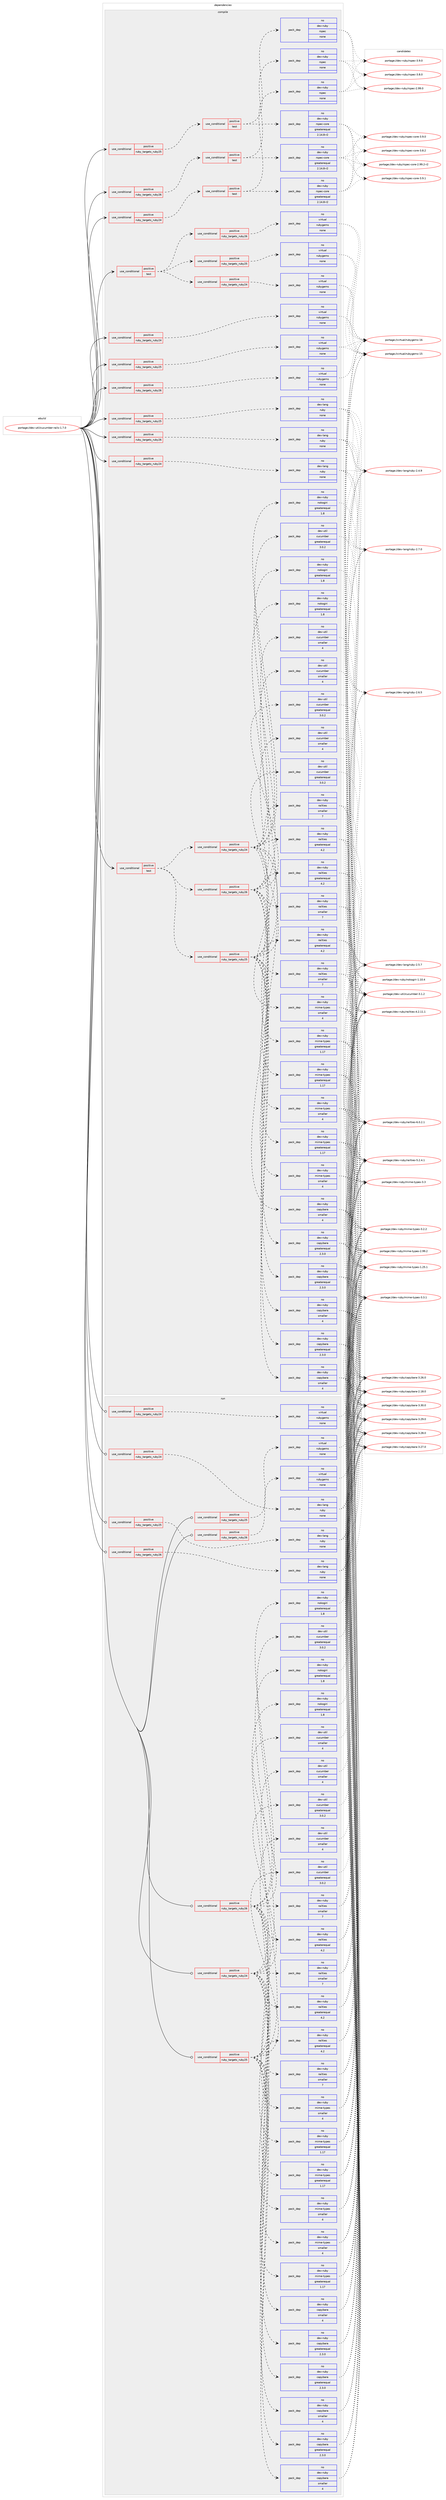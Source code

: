 digraph prolog {

# *************
# Graph options
# *************

newrank=true;
concentrate=true;
compound=true;
graph [rankdir=LR,fontname=Helvetica,fontsize=10,ranksep=1.5];#, ranksep=2.5, nodesep=0.2];
edge  [arrowhead=vee];
node  [fontname=Helvetica,fontsize=10];

# **********
# The ebuild
# **********

subgraph cluster_leftcol {
color=gray;
label=<<i>ebuild</i>>;
id [label="portage://dev-util/cucumber-rails-1.7.0", color=red, width=4, href="../dev-util/cucumber-rails-1.7.0.svg"];
}

# ****************
# The dependencies
# ****************

subgraph cluster_midcol {
color=gray;
label=<<i>dependencies</i>>;
subgraph cluster_compile {
fillcolor="#eeeeee";
style=filled;
label=<<i>compile</i>>;
subgraph cond63067 {
dependency303741 [label=<<TABLE BORDER="0" CELLBORDER="1" CELLSPACING="0" CELLPADDING="4"><TR><TD ROWSPAN="3" CELLPADDING="10">use_conditional</TD></TR><TR><TD>positive</TD></TR><TR><TD>ruby_targets_ruby24</TD></TR></TABLE>>, shape=none, color=red];
subgraph cond63068 {
dependency303742 [label=<<TABLE BORDER="0" CELLBORDER="1" CELLSPACING="0" CELLPADDING="4"><TR><TD ROWSPAN="3" CELLPADDING="10">use_conditional</TD></TR><TR><TD>positive</TD></TR><TR><TD>test</TD></TR></TABLE>>, shape=none, color=red];
subgraph pack236018 {
dependency303743 [label=<<TABLE BORDER="0" CELLBORDER="1" CELLSPACING="0" CELLPADDING="4" WIDTH="220"><TR><TD ROWSPAN="6" CELLPADDING="30">pack_dep</TD></TR><TR><TD WIDTH="110">no</TD></TR><TR><TD>dev-ruby</TD></TR><TR><TD>rspec</TD></TR><TR><TD>none</TD></TR><TR><TD></TD></TR></TABLE>>, shape=none, color=blue];
}
dependency303742:e -> dependency303743:w [weight=20,style="dashed",arrowhead="vee"];
subgraph pack236019 {
dependency303744 [label=<<TABLE BORDER="0" CELLBORDER="1" CELLSPACING="0" CELLPADDING="4" WIDTH="220"><TR><TD ROWSPAN="6" CELLPADDING="30">pack_dep</TD></TR><TR><TD WIDTH="110">no</TD></TR><TR><TD>dev-ruby</TD></TR><TR><TD>rspec-core</TD></TR><TR><TD>greaterequal</TD></TR><TR><TD>2.14.8-r2</TD></TR></TABLE>>, shape=none, color=blue];
}
dependency303742:e -> dependency303744:w [weight=20,style="dashed",arrowhead="vee"];
}
dependency303741:e -> dependency303742:w [weight=20,style="dashed",arrowhead="vee"];
}
id:e -> dependency303741:w [weight=20,style="solid",arrowhead="vee"];
subgraph cond63069 {
dependency303745 [label=<<TABLE BORDER="0" CELLBORDER="1" CELLSPACING="0" CELLPADDING="4"><TR><TD ROWSPAN="3" CELLPADDING="10">use_conditional</TD></TR><TR><TD>positive</TD></TR><TR><TD>ruby_targets_ruby24</TD></TR></TABLE>>, shape=none, color=red];
subgraph pack236020 {
dependency303746 [label=<<TABLE BORDER="0" CELLBORDER="1" CELLSPACING="0" CELLPADDING="4" WIDTH="220"><TR><TD ROWSPAN="6" CELLPADDING="30">pack_dep</TD></TR><TR><TD WIDTH="110">no</TD></TR><TR><TD>dev-lang</TD></TR><TR><TD>ruby</TD></TR><TR><TD>none</TD></TR><TR><TD></TD></TR></TABLE>>, shape=none, color=blue];
}
dependency303745:e -> dependency303746:w [weight=20,style="dashed",arrowhead="vee"];
}
id:e -> dependency303745:w [weight=20,style="solid",arrowhead="vee"];
subgraph cond63070 {
dependency303747 [label=<<TABLE BORDER="0" CELLBORDER="1" CELLSPACING="0" CELLPADDING="4"><TR><TD ROWSPAN="3" CELLPADDING="10">use_conditional</TD></TR><TR><TD>positive</TD></TR><TR><TD>ruby_targets_ruby24</TD></TR></TABLE>>, shape=none, color=red];
subgraph pack236021 {
dependency303748 [label=<<TABLE BORDER="0" CELLBORDER="1" CELLSPACING="0" CELLPADDING="4" WIDTH="220"><TR><TD ROWSPAN="6" CELLPADDING="30">pack_dep</TD></TR><TR><TD WIDTH="110">no</TD></TR><TR><TD>virtual</TD></TR><TR><TD>rubygems</TD></TR><TR><TD>none</TD></TR><TR><TD></TD></TR></TABLE>>, shape=none, color=blue];
}
dependency303747:e -> dependency303748:w [weight=20,style="dashed",arrowhead="vee"];
}
id:e -> dependency303747:w [weight=20,style="solid",arrowhead="vee"];
subgraph cond63071 {
dependency303749 [label=<<TABLE BORDER="0" CELLBORDER="1" CELLSPACING="0" CELLPADDING="4"><TR><TD ROWSPAN="3" CELLPADDING="10">use_conditional</TD></TR><TR><TD>positive</TD></TR><TR><TD>ruby_targets_ruby25</TD></TR></TABLE>>, shape=none, color=red];
subgraph cond63072 {
dependency303750 [label=<<TABLE BORDER="0" CELLBORDER="1" CELLSPACING="0" CELLPADDING="4"><TR><TD ROWSPAN="3" CELLPADDING="10">use_conditional</TD></TR><TR><TD>positive</TD></TR><TR><TD>test</TD></TR></TABLE>>, shape=none, color=red];
subgraph pack236022 {
dependency303751 [label=<<TABLE BORDER="0" CELLBORDER="1" CELLSPACING="0" CELLPADDING="4" WIDTH="220"><TR><TD ROWSPAN="6" CELLPADDING="30">pack_dep</TD></TR><TR><TD WIDTH="110">no</TD></TR><TR><TD>dev-ruby</TD></TR><TR><TD>rspec</TD></TR><TR><TD>none</TD></TR><TR><TD></TD></TR></TABLE>>, shape=none, color=blue];
}
dependency303750:e -> dependency303751:w [weight=20,style="dashed",arrowhead="vee"];
subgraph pack236023 {
dependency303752 [label=<<TABLE BORDER="0" CELLBORDER="1" CELLSPACING="0" CELLPADDING="4" WIDTH="220"><TR><TD ROWSPAN="6" CELLPADDING="30">pack_dep</TD></TR><TR><TD WIDTH="110">no</TD></TR><TR><TD>dev-ruby</TD></TR><TR><TD>rspec-core</TD></TR><TR><TD>greaterequal</TD></TR><TR><TD>2.14.8-r2</TD></TR></TABLE>>, shape=none, color=blue];
}
dependency303750:e -> dependency303752:w [weight=20,style="dashed",arrowhead="vee"];
}
dependency303749:e -> dependency303750:w [weight=20,style="dashed",arrowhead="vee"];
}
id:e -> dependency303749:w [weight=20,style="solid",arrowhead="vee"];
subgraph cond63073 {
dependency303753 [label=<<TABLE BORDER="0" CELLBORDER="1" CELLSPACING="0" CELLPADDING="4"><TR><TD ROWSPAN="3" CELLPADDING="10">use_conditional</TD></TR><TR><TD>positive</TD></TR><TR><TD>ruby_targets_ruby25</TD></TR></TABLE>>, shape=none, color=red];
subgraph pack236024 {
dependency303754 [label=<<TABLE BORDER="0" CELLBORDER="1" CELLSPACING="0" CELLPADDING="4" WIDTH="220"><TR><TD ROWSPAN="6" CELLPADDING="30">pack_dep</TD></TR><TR><TD WIDTH="110">no</TD></TR><TR><TD>dev-lang</TD></TR><TR><TD>ruby</TD></TR><TR><TD>none</TD></TR><TR><TD></TD></TR></TABLE>>, shape=none, color=blue];
}
dependency303753:e -> dependency303754:w [weight=20,style="dashed",arrowhead="vee"];
}
id:e -> dependency303753:w [weight=20,style="solid",arrowhead="vee"];
subgraph cond63074 {
dependency303755 [label=<<TABLE BORDER="0" CELLBORDER="1" CELLSPACING="0" CELLPADDING="4"><TR><TD ROWSPAN="3" CELLPADDING="10">use_conditional</TD></TR><TR><TD>positive</TD></TR><TR><TD>ruby_targets_ruby25</TD></TR></TABLE>>, shape=none, color=red];
subgraph pack236025 {
dependency303756 [label=<<TABLE BORDER="0" CELLBORDER="1" CELLSPACING="0" CELLPADDING="4" WIDTH="220"><TR><TD ROWSPAN="6" CELLPADDING="30">pack_dep</TD></TR><TR><TD WIDTH="110">no</TD></TR><TR><TD>virtual</TD></TR><TR><TD>rubygems</TD></TR><TR><TD>none</TD></TR><TR><TD></TD></TR></TABLE>>, shape=none, color=blue];
}
dependency303755:e -> dependency303756:w [weight=20,style="dashed",arrowhead="vee"];
}
id:e -> dependency303755:w [weight=20,style="solid",arrowhead="vee"];
subgraph cond63075 {
dependency303757 [label=<<TABLE BORDER="0" CELLBORDER="1" CELLSPACING="0" CELLPADDING="4"><TR><TD ROWSPAN="3" CELLPADDING="10">use_conditional</TD></TR><TR><TD>positive</TD></TR><TR><TD>ruby_targets_ruby26</TD></TR></TABLE>>, shape=none, color=red];
subgraph cond63076 {
dependency303758 [label=<<TABLE BORDER="0" CELLBORDER="1" CELLSPACING="0" CELLPADDING="4"><TR><TD ROWSPAN="3" CELLPADDING="10">use_conditional</TD></TR><TR><TD>positive</TD></TR><TR><TD>test</TD></TR></TABLE>>, shape=none, color=red];
subgraph pack236026 {
dependency303759 [label=<<TABLE BORDER="0" CELLBORDER="1" CELLSPACING="0" CELLPADDING="4" WIDTH="220"><TR><TD ROWSPAN="6" CELLPADDING="30">pack_dep</TD></TR><TR><TD WIDTH="110">no</TD></TR><TR><TD>dev-ruby</TD></TR><TR><TD>rspec</TD></TR><TR><TD>none</TD></TR><TR><TD></TD></TR></TABLE>>, shape=none, color=blue];
}
dependency303758:e -> dependency303759:w [weight=20,style="dashed",arrowhead="vee"];
subgraph pack236027 {
dependency303760 [label=<<TABLE BORDER="0" CELLBORDER="1" CELLSPACING="0" CELLPADDING="4" WIDTH="220"><TR><TD ROWSPAN="6" CELLPADDING="30">pack_dep</TD></TR><TR><TD WIDTH="110">no</TD></TR><TR><TD>dev-ruby</TD></TR><TR><TD>rspec-core</TD></TR><TR><TD>greaterequal</TD></TR><TR><TD>2.14.8-r2</TD></TR></TABLE>>, shape=none, color=blue];
}
dependency303758:e -> dependency303760:w [weight=20,style="dashed",arrowhead="vee"];
}
dependency303757:e -> dependency303758:w [weight=20,style="dashed",arrowhead="vee"];
}
id:e -> dependency303757:w [weight=20,style="solid",arrowhead="vee"];
subgraph cond63077 {
dependency303761 [label=<<TABLE BORDER="0" CELLBORDER="1" CELLSPACING="0" CELLPADDING="4"><TR><TD ROWSPAN="3" CELLPADDING="10">use_conditional</TD></TR><TR><TD>positive</TD></TR><TR><TD>ruby_targets_ruby26</TD></TR></TABLE>>, shape=none, color=red];
subgraph pack236028 {
dependency303762 [label=<<TABLE BORDER="0" CELLBORDER="1" CELLSPACING="0" CELLPADDING="4" WIDTH="220"><TR><TD ROWSPAN="6" CELLPADDING="30">pack_dep</TD></TR><TR><TD WIDTH="110">no</TD></TR><TR><TD>dev-lang</TD></TR><TR><TD>ruby</TD></TR><TR><TD>none</TD></TR><TR><TD></TD></TR></TABLE>>, shape=none, color=blue];
}
dependency303761:e -> dependency303762:w [weight=20,style="dashed",arrowhead="vee"];
}
id:e -> dependency303761:w [weight=20,style="solid",arrowhead="vee"];
subgraph cond63078 {
dependency303763 [label=<<TABLE BORDER="0" CELLBORDER="1" CELLSPACING="0" CELLPADDING="4"><TR><TD ROWSPAN="3" CELLPADDING="10">use_conditional</TD></TR><TR><TD>positive</TD></TR><TR><TD>ruby_targets_ruby26</TD></TR></TABLE>>, shape=none, color=red];
subgraph pack236029 {
dependency303764 [label=<<TABLE BORDER="0" CELLBORDER="1" CELLSPACING="0" CELLPADDING="4" WIDTH="220"><TR><TD ROWSPAN="6" CELLPADDING="30">pack_dep</TD></TR><TR><TD WIDTH="110">no</TD></TR><TR><TD>virtual</TD></TR><TR><TD>rubygems</TD></TR><TR><TD>none</TD></TR><TR><TD></TD></TR></TABLE>>, shape=none, color=blue];
}
dependency303763:e -> dependency303764:w [weight=20,style="dashed",arrowhead="vee"];
}
id:e -> dependency303763:w [weight=20,style="solid",arrowhead="vee"];
subgraph cond63079 {
dependency303765 [label=<<TABLE BORDER="0" CELLBORDER="1" CELLSPACING="0" CELLPADDING="4"><TR><TD ROWSPAN="3" CELLPADDING="10">use_conditional</TD></TR><TR><TD>positive</TD></TR><TR><TD>test</TD></TR></TABLE>>, shape=none, color=red];
subgraph cond63080 {
dependency303766 [label=<<TABLE BORDER="0" CELLBORDER="1" CELLSPACING="0" CELLPADDING="4"><TR><TD ROWSPAN="3" CELLPADDING="10">use_conditional</TD></TR><TR><TD>positive</TD></TR><TR><TD>ruby_targets_ruby24</TD></TR></TABLE>>, shape=none, color=red];
subgraph pack236030 {
dependency303767 [label=<<TABLE BORDER="0" CELLBORDER="1" CELLSPACING="0" CELLPADDING="4" WIDTH="220"><TR><TD ROWSPAN="6" CELLPADDING="30">pack_dep</TD></TR><TR><TD WIDTH="110">no</TD></TR><TR><TD>dev-util</TD></TR><TR><TD>cucumber</TD></TR><TR><TD>greaterequal</TD></TR><TR><TD>3.0.2</TD></TR></TABLE>>, shape=none, color=blue];
}
dependency303766:e -> dependency303767:w [weight=20,style="dashed",arrowhead="vee"];
subgraph pack236031 {
dependency303768 [label=<<TABLE BORDER="0" CELLBORDER="1" CELLSPACING="0" CELLPADDING="4" WIDTH="220"><TR><TD ROWSPAN="6" CELLPADDING="30">pack_dep</TD></TR><TR><TD WIDTH="110">no</TD></TR><TR><TD>dev-util</TD></TR><TR><TD>cucumber</TD></TR><TR><TD>smaller</TD></TR><TR><TD>4</TD></TR></TABLE>>, shape=none, color=blue];
}
dependency303766:e -> dependency303768:w [weight=20,style="dashed",arrowhead="vee"];
subgraph pack236032 {
dependency303769 [label=<<TABLE BORDER="0" CELLBORDER="1" CELLSPACING="0" CELLPADDING="4" WIDTH="220"><TR><TD ROWSPAN="6" CELLPADDING="30">pack_dep</TD></TR><TR><TD WIDTH="110">no</TD></TR><TR><TD>dev-ruby</TD></TR><TR><TD>nokogiri</TD></TR><TR><TD>greaterequal</TD></TR><TR><TD>1.8</TD></TR></TABLE>>, shape=none, color=blue];
}
dependency303766:e -> dependency303769:w [weight=20,style="dashed",arrowhead="vee"];
subgraph pack236033 {
dependency303770 [label=<<TABLE BORDER="0" CELLBORDER="1" CELLSPACING="0" CELLPADDING="4" WIDTH="220"><TR><TD ROWSPAN="6" CELLPADDING="30">pack_dep</TD></TR><TR><TD WIDTH="110">no</TD></TR><TR><TD>dev-ruby</TD></TR><TR><TD>capybara</TD></TR><TR><TD>greaterequal</TD></TR><TR><TD>2.3.0</TD></TR></TABLE>>, shape=none, color=blue];
}
dependency303766:e -> dependency303770:w [weight=20,style="dashed",arrowhead="vee"];
subgraph pack236034 {
dependency303771 [label=<<TABLE BORDER="0" CELLBORDER="1" CELLSPACING="0" CELLPADDING="4" WIDTH="220"><TR><TD ROWSPAN="6" CELLPADDING="30">pack_dep</TD></TR><TR><TD WIDTH="110">no</TD></TR><TR><TD>dev-ruby</TD></TR><TR><TD>capybara</TD></TR><TR><TD>smaller</TD></TR><TR><TD>4</TD></TR></TABLE>>, shape=none, color=blue];
}
dependency303766:e -> dependency303771:w [weight=20,style="dashed",arrowhead="vee"];
subgraph pack236035 {
dependency303772 [label=<<TABLE BORDER="0" CELLBORDER="1" CELLSPACING="0" CELLPADDING="4" WIDTH="220"><TR><TD ROWSPAN="6" CELLPADDING="30">pack_dep</TD></TR><TR><TD WIDTH="110">no</TD></TR><TR><TD>dev-ruby</TD></TR><TR><TD>railties</TD></TR><TR><TD>greaterequal</TD></TR><TR><TD>4.2</TD></TR></TABLE>>, shape=none, color=blue];
}
dependency303766:e -> dependency303772:w [weight=20,style="dashed",arrowhead="vee"];
subgraph pack236036 {
dependency303773 [label=<<TABLE BORDER="0" CELLBORDER="1" CELLSPACING="0" CELLPADDING="4" WIDTH="220"><TR><TD ROWSPAN="6" CELLPADDING="30">pack_dep</TD></TR><TR><TD WIDTH="110">no</TD></TR><TR><TD>dev-ruby</TD></TR><TR><TD>railties</TD></TR><TR><TD>smaller</TD></TR><TR><TD>7</TD></TR></TABLE>>, shape=none, color=blue];
}
dependency303766:e -> dependency303773:w [weight=20,style="dashed",arrowhead="vee"];
subgraph pack236037 {
dependency303774 [label=<<TABLE BORDER="0" CELLBORDER="1" CELLSPACING="0" CELLPADDING="4" WIDTH="220"><TR><TD ROWSPAN="6" CELLPADDING="30">pack_dep</TD></TR><TR><TD WIDTH="110">no</TD></TR><TR><TD>dev-ruby</TD></TR><TR><TD>mime-types</TD></TR><TR><TD>greaterequal</TD></TR><TR><TD>1.17</TD></TR></TABLE>>, shape=none, color=blue];
}
dependency303766:e -> dependency303774:w [weight=20,style="dashed",arrowhead="vee"];
subgraph pack236038 {
dependency303775 [label=<<TABLE BORDER="0" CELLBORDER="1" CELLSPACING="0" CELLPADDING="4" WIDTH="220"><TR><TD ROWSPAN="6" CELLPADDING="30">pack_dep</TD></TR><TR><TD WIDTH="110">no</TD></TR><TR><TD>dev-ruby</TD></TR><TR><TD>mime-types</TD></TR><TR><TD>smaller</TD></TR><TR><TD>4</TD></TR></TABLE>>, shape=none, color=blue];
}
dependency303766:e -> dependency303775:w [weight=20,style="dashed",arrowhead="vee"];
}
dependency303765:e -> dependency303766:w [weight=20,style="dashed",arrowhead="vee"];
subgraph cond63081 {
dependency303776 [label=<<TABLE BORDER="0" CELLBORDER="1" CELLSPACING="0" CELLPADDING="4"><TR><TD ROWSPAN="3" CELLPADDING="10">use_conditional</TD></TR><TR><TD>positive</TD></TR><TR><TD>ruby_targets_ruby25</TD></TR></TABLE>>, shape=none, color=red];
subgraph pack236039 {
dependency303777 [label=<<TABLE BORDER="0" CELLBORDER="1" CELLSPACING="0" CELLPADDING="4" WIDTH="220"><TR><TD ROWSPAN="6" CELLPADDING="30">pack_dep</TD></TR><TR><TD WIDTH="110">no</TD></TR><TR><TD>dev-util</TD></TR><TR><TD>cucumber</TD></TR><TR><TD>greaterequal</TD></TR><TR><TD>3.0.2</TD></TR></TABLE>>, shape=none, color=blue];
}
dependency303776:e -> dependency303777:w [weight=20,style="dashed",arrowhead="vee"];
subgraph pack236040 {
dependency303778 [label=<<TABLE BORDER="0" CELLBORDER="1" CELLSPACING="0" CELLPADDING="4" WIDTH="220"><TR><TD ROWSPAN="6" CELLPADDING="30">pack_dep</TD></TR><TR><TD WIDTH="110">no</TD></TR><TR><TD>dev-util</TD></TR><TR><TD>cucumber</TD></TR><TR><TD>smaller</TD></TR><TR><TD>4</TD></TR></TABLE>>, shape=none, color=blue];
}
dependency303776:e -> dependency303778:w [weight=20,style="dashed",arrowhead="vee"];
subgraph pack236041 {
dependency303779 [label=<<TABLE BORDER="0" CELLBORDER="1" CELLSPACING="0" CELLPADDING="4" WIDTH="220"><TR><TD ROWSPAN="6" CELLPADDING="30">pack_dep</TD></TR><TR><TD WIDTH="110">no</TD></TR><TR><TD>dev-ruby</TD></TR><TR><TD>nokogiri</TD></TR><TR><TD>greaterequal</TD></TR><TR><TD>1.8</TD></TR></TABLE>>, shape=none, color=blue];
}
dependency303776:e -> dependency303779:w [weight=20,style="dashed",arrowhead="vee"];
subgraph pack236042 {
dependency303780 [label=<<TABLE BORDER="0" CELLBORDER="1" CELLSPACING="0" CELLPADDING="4" WIDTH="220"><TR><TD ROWSPAN="6" CELLPADDING="30">pack_dep</TD></TR><TR><TD WIDTH="110">no</TD></TR><TR><TD>dev-ruby</TD></TR><TR><TD>capybara</TD></TR><TR><TD>greaterequal</TD></TR><TR><TD>2.3.0</TD></TR></TABLE>>, shape=none, color=blue];
}
dependency303776:e -> dependency303780:w [weight=20,style="dashed",arrowhead="vee"];
subgraph pack236043 {
dependency303781 [label=<<TABLE BORDER="0" CELLBORDER="1" CELLSPACING="0" CELLPADDING="4" WIDTH="220"><TR><TD ROWSPAN="6" CELLPADDING="30">pack_dep</TD></TR><TR><TD WIDTH="110">no</TD></TR><TR><TD>dev-ruby</TD></TR><TR><TD>capybara</TD></TR><TR><TD>smaller</TD></TR><TR><TD>4</TD></TR></TABLE>>, shape=none, color=blue];
}
dependency303776:e -> dependency303781:w [weight=20,style="dashed",arrowhead="vee"];
subgraph pack236044 {
dependency303782 [label=<<TABLE BORDER="0" CELLBORDER="1" CELLSPACING="0" CELLPADDING="4" WIDTH="220"><TR><TD ROWSPAN="6" CELLPADDING="30">pack_dep</TD></TR><TR><TD WIDTH="110">no</TD></TR><TR><TD>dev-ruby</TD></TR><TR><TD>railties</TD></TR><TR><TD>greaterequal</TD></TR><TR><TD>4.2</TD></TR></TABLE>>, shape=none, color=blue];
}
dependency303776:e -> dependency303782:w [weight=20,style="dashed",arrowhead="vee"];
subgraph pack236045 {
dependency303783 [label=<<TABLE BORDER="0" CELLBORDER="1" CELLSPACING="0" CELLPADDING="4" WIDTH="220"><TR><TD ROWSPAN="6" CELLPADDING="30">pack_dep</TD></TR><TR><TD WIDTH="110">no</TD></TR><TR><TD>dev-ruby</TD></TR><TR><TD>railties</TD></TR><TR><TD>smaller</TD></TR><TR><TD>7</TD></TR></TABLE>>, shape=none, color=blue];
}
dependency303776:e -> dependency303783:w [weight=20,style="dashed",arrowhead="vee"];
subgraph pack236046 {
dependency303784 [label=<<TABLE BORDER="0" CELLBORDER="1" CELLSPACING="0" CELLPADDING="4" WIDTH="220"><TR><TD ROWSPAN="6" CELLPADDING="30">pack_dep</TD></TR><TR><TD WIDTH="110">no</TD></TR><TR><TD>dev-ruby</TD></TR><TR><TD>mime-types</TD></TR><TR><TD>greaterequal</TD></TR><TR><TD>1.17</TD></TR></TABLE>>, shape=none, color=blue];
}
dependency303776:e -> dependency303784:w [weight=20,style="dashed",arrowhead="vee"];
subgraph pack236047 {
dependency303785 [label=<<TABLE BORDER="0" CELLBORDER="1" CELLSPACING="0" CELLPADDING="4" WIDTH="220"><TR><TD ROWSPAN="6" CELLPADDING="30">pack_dep</TD></TR><TR><TD WIDTH="110">no</TD></TR><TR><TD>dev-ruby</TD></TR><TR><TD>mime-types</TD></TR><TR><TD>smaller</TD></TR><TR><TD>4</TD></TR></TABLE>>, shape=none, color=blue];
}
dependency303776:e -> dependency303785:w [weight=20,style="dashed",arrowhead="vee"];
}
dependency303765:e -> dependency303776:w [weight=20,style="dashed",arrowhead="vee"];
subgraph cond63082 {
dependency303786 [label=<<TABLE BORDER="0" CELLBORDER="1" CELLSPACING="0" CELLPADDING="4"><TR><TD ROWSPAN="3" CELLPADDING="10">use_conditional</TD></TR><TR><TD>positive</TD></TR><TR><TD>ruby_targets_ruby26</TD></TR></TABLE>>, shape=none, color=red];
subgraph pack236048 {
dependency303787 [label=<<TABLE BORDER="0" CELLBORDER="1" CELLSPACING="0" CELLPADDING="4" WIDTH="220"><TR><TD ROWSPAN="6" CELLPADDING="30">pack_dep</TD></TR><TR><TD WIDTH="110">no</TD></TR><TR><TD>dev-util</TD></TR><TR><TD>cucumber</TD></TR><TR><TD>greaterequal</TD></TR><TR><TD>3.0.2</TD></TR></TABLE>>, shape=none, color=blue];
}
dependency303786:e -> dependency303787:w [weight=20,style="dashed",arrowhead="vee"];
subgraph pack236049 {
dependency303788 [label=<<TABLE BORDER="0" CELLBORDER="1" CELLSPACING="0" CELLPADDING="4" WIDTH="220"><TR><TD ROWSPAN="6" CELLPADDING="30">pack_dep</TD></TR><TR><TD WIDTH="110">no</TD></TR><TR><TD>dev-util</TD></TR><TR><TD>cucumber</TD></TR><TR><TD>smaller</TD></TR><TR><TD>4</TD></TR></TABLE>>, shape=none, color=blue];
}
dependency303786:e -> dependency303788:w [weight=20,style="dashed",arrowhead="vee"];
subgraph pack236050 {
dependency303789 [label=<<TABLE BORDER="0" CELLBORDER="1" CELLSPACING="0" CELLPADDING="4" WIDTH="220"><TR><TD ROWSPAN="6" CELLPADDING="30">pack_dep</TD></TR><TR><TD WIDTH="110">no</TD></TR><TR><TD>dev-ruby</TD></TR><TR><TD>nokogiri</TD></TR><TR><TD>greaterequal</TD></TR><TR><TD>1.8</TD></TR></TABLE>>, shape=none, color=blue];
}
dependency303786:e -> dependency303789:w [weight=20,style="dashed",arrowhead="vee"];
subgraph pack236051 {
dependency303790 [label=<<TABLE BORDER="0" CELLBORDER="1" CELLSPACING="0" CELLPADDING="4" WIDTH="220"><TR><TD ROWSPAN="6" CELLPADDING="30">pack_dep</TD></TR><TR><TD WIDTH="110">no</TD></TR><TR><TD>dev-ruby</TD></TR><TR><TD>capybara</TD></TR><TR><TD>greaterequal</TD></TR><TR><TD>2.3.0</TD></TR></TABLE>>, shape=none, color=blue];
}
dependency303786:e -> dependency303790:w [weight=20,style="dashed",arrowhead="vee"];
subgraph pack236052 {
dependency303791 [label=<<TABLE BORDER="0" CELLBORDER="1" CELLSPACING="0" CELLPADDING="4" WIDTH="220"><TR><TD ROWSPAN="6" CELLPADDING="30">pack_dep</TD></TR><TR><TD WIDTH="110">no</TD></TR><TR><TD>dev-ruby</TD></TR><TR><TD>capybara</TD></TR><TR><TD>smaller</TD></TR><TR><TD>4</TD></TR></TABLE>>, shape=none, color=blue];
}
dependency303786:e -> dependency303791:w [weight=20,style="dashed",arrowhead="vee"];
subgraph pack236053 {
dependency303792 [label=<<TABLE BORDER="0" CELLBORDER="1" CELLSPACING="0" CELLPADDING="4" WIDTH="220"><TR><TD ROWSPAN="6" CELLPADDING="30">pack_dep</TD></TR><TR><TD WIDTH="110">no</TD></TR><TR><TD>dev-ruby</TD></TR><TR><TD>railties</TD></TR><TR><TD>greaterequal</TD></TR><TR><TD>4.2</TD></TR></TABLE>>, shape=none, color=blue];
}
dependency303786:e -> dependency303792:w [weight=20,style="dashed",arrowhead="vee"];
subgraph pack236054 {
dependency303793 [label=<<TABLE BORDER="0" CELLBORDER="1" CELLSPACING="0" CELLPADDING="4" WIDTH="220"><TR><TD ROWSPAN="6" CELLPADDING="30">pack_dep</TD></TR><TR><TD WIDTH="110">no</TD></TR><TR><TD>dev-ruby</TD></TR><TR><TD>railties</TD></TR><TR><TD>smaller</TD></TR><TR><TD>7</TD></TR></TABLE>>, shape=none, color=blue];
}
dependency303786:e -> dependency303793:w [weight=20,style="dashed",arrowhead="vee"];
subgraph pack236055 {
dependency303794 [label=<<TABLE BORDER="0" CELLBORDER="1" CELLSPACING="0" CELLPADDING="4" WIDTH="220"><TR><TD ROWSPAN="6" CELLPADDING="30">pack_dep</TD></TR><TR><TD WIDTH="110">no</TD></TR><TR><TD>dev-ruby</TD></TR><TR><TD>mime-types</TD></TR><TR><TD>greaterequal</TD></TR><TR><TD>1.17</TD></TR></TABLE>>, shape=none, color=blue];
}
dependency303786:e -> dependency303794:w [weight=20,style="dashed",arrowhead="vee"];
subgraph pack236056 {
dependency303795 [label=<<TABLE BORDER="0" CELLBORDER="1" CELLSPACING="0" CELLPADDING="4" WIDTH="220"><TR><TD ROWSPAN="6" CELLPADDING="30">pack_dep</TD></TR><TR><TD WIDTH="110">no</TD></TR><TR><TD>dev-ruby</TD></TR><TR><TD>mime-types</TD></TR><TR><TD>smaller</TD></TR><TR><TD>4</TD></TR></TABLE>>, shape=none, color=blue];
}
dependency303786:e -> dependency303795:w [weight=20,style="dashed",arrowhead="vee"];
}
dependency303765:e -> dependency303786:w [weight=20,style="dashed",arrowhead="vee"];
}
id:e -> dependency303765:w [weight=20,style="solid",arrowhead="vee"];
subgraph cond63083 {
dependency303796 [label=<<TABLE BORDER="0" CELLBORDER="1" CELLSPACING="0" CELLPADDING="4"><TR><TD ROWSPAN="3" CELLPADDING="10">use_conditional</TD></TR><TR><TD>positive</TD></TR><TR><TD>test</TD></TR></TABLE>>, shape=none, color=red];
subgraph cond63084 {
dependency303797 [label=<<TABLE BORDER="0" CELLBORDER="1" CELLSPACING="0" CELLPADDING="4"><TR><TD ROWSPAN="3" CELLPADDING="10">use_conditional</TD></TR><TR><TD>positive</TD></TR><TR><TD>ruby_targets_ruby24</TD></TR></TABLE>>, shape=none, color=red];
subgraph pack236057 {
dependency303798 [label=<<TABLE BORDER="0" CELLBORDER="1" CELLSPACING="0" CELLPADDING="4" WIDTH="220"><TR><TD ROWSPAN="6" CELLPADDING="30">pack_dep</TD></TR><TR><TD WIDTH="110">no</TD></TR><TR><TD>virtual</TD></TR><TR><TD>rubygems</TD></TR><TR><TD>none</TD></TR><TR><TD></TD></TR></TABLE>>, shape=none, color=blue];
}
dependency303797:e -> dependency303798:w [weight=20,style="dashed",arrowhead="vee"];
}
dependency303796:e -> dependency303797:w [weight=20,style="dashed",arrowhead="vee"];
subgraph cond63085 {
dependency303799 [label=<<TABLE BORDER="0" CELLBORDER="1" CELLSPACING="0" CELLPADDING="4"><TR><TD ROWSPAN="3" CELLPADDING="10">use_conditional</TD></TR><TR><TD>positive</TD></TR><TR><TD>ruby_targets_ruby25</TD></TR></TABLE>>, shape=none, color=red];
subgraph pack236058 {
dependency303800 [label=<<TABLE BORDER="0" CELLBORDER="1" CELLSPACING="0" CELLPADDING="4" WIDTH="220"><TR><TD ROWSPAN="6" CELLPADDING="30">pack_dep</TD></TR><TR><TD WIDTH="110">no</TD></TR><TR><TD>virtual</TD></TR><TR><TD>rubygems</TD></TR><TR><TD>none</TD></TR><TR><TD></TD></TR></TABLE>>, shape=none, color=blue];
}
dependency303799:e -> dependency303800:w [weight=20,style="dashed",arrowhead="vee"];
}
dependency303796:e -> dependency303799:w [weight=20,style="dashed",arrowhead="vee"];
subgraph cond63086 {
dependency303801 [label=<<TABLE BORDER="0" CELLBORDER="1" CELLSPACING="0" CELLPADDING="4"><TR><TD ROWSPAN="3" CELLPADDING="10">use_conditional</TD></TR><TR><TD>positive</TD></TR><TR><TD>ruby_targets_ruby26</TD></TR></TABLE>>, shape=none, color=red];
subgraph pack236059 {
dependency303802 [label=<<TABLE BORDER="0" CELLBORDER="1" CELLSPACING="0" CELLPADDING="4" WIDTH="220"><TR><TD ROWSPAN="6" CELLPADDING="30">pack_dep</TD></TR><TR><TD WIDTH="110">no</TD></TR><TR><TD>virtual</TD></TR><TR><TD>rubygems</TD></TR><TR><TD>none</TD></TR><TR><TD></TD></TR></TABLE>>, shape=none, color=blue];
}
dependency303801:e -> dependency303802:w [weight=20,style="dashed",arrowhead="vee"];
}
dependency303796:e -> dependency303801:w [weight=20,style="dashed",arrowhead="vee"];
}
id:e -> dependency303796:w [weight=20,style="solid",arrowhead="vee"];
}
subgraph cluster_compileandrun {
fillcolor="#eeeeee";
style=filled;
label=<<i>compile and run</i>>;
}
subgraph cluster_run {
fillcolor="#eeeeee";
style=filled;
label=<<i>run</i>>;
subgraph cond63087 {
dependency303803 [label=<<TABLE BORDER="0" CELLBORDER="1" CELLSPACING="0" CELLPADDING="4"><TR><TD ROWSPAN="3" CELLPADDING="10">use_conditional</TD></TR><TR><TD>positive</TD></TR><TR><TD>ruby_targets_ruby24</TD></TR></TABLE>>, shape=none, color=red];
subgraph pack236060 {
dependency303804 [label=<<TABLE BORDER="0" CELLBORDER="1" CELLSPACING="0" CELLPADDING="4" WIDTH="220"><TR><TD ROWSPAN="6" CELLPADDING="30">pack_dep</TD></TR><TR><TD WIDTH="110">no</TD></TR><TR><TD>dev-lang</TD></TR><TR><TD>ruby</TD></TR><TR><TD>none</TD></TR><TR><TD></TD></TR></TABLE>>, shape=none, color=blue];
}
dependency303803:e -> dependency303804:w [weight=20,style="dashed",arrowhead="vee"];
}
id:e -> dependency303803:w [weight=20,style="solid",arrowhead="odot"];
subgraph cond63088 {
dependency303805 [label=<<TABLE BORDER="0" CELLBORDER="1" CELLSPACING="0" CELLPADDING="4"><TR><TD ROWSPAN="3" CELLPADDING="10">use_conditional</TD></TR><TR><TD>positive</TD></TR><TR><TD>ruby_targets_ruby24</TD></TR></TABLE>>, shape=none, color=red];
subgraph pack236061 {
dependency303806 [label=<<TABLE BORDER="0" CELLBORDER="1" CELLSPACING="0" CELLPADDING="4" WIDTH="220"><TR><TD ROWSPAN="6" CELLPADDING="30">pack_dep</TD></TR><TR><TD WIDTH="110">no</TD></TR><TR><TD>dev-util</TD></TR><TR><TD>cucumber</TD></TR><TR><TD>greaterequal</TD></TR><TR><TD>3.0.2</TD></TR></TABLE>>, shape=none, color=blue];
}
dependency303805:e -> dependency303806:w [weight=20,style="dashed",arrowhead="vee"];
subgraph pack236062 {
dependency303807 [label=<<TABLE BORDER="0" CELLBORDER="1" CELLSPACING="0" CELLPADDING="4" WIDTH="220"><TR><TD ROWSPAN="6" CELLPADDING="30">pack_dep</TD></TR><TR><TD WIDTH="110">no</TD></TR><TR><TD>dev-util</TD></TR><TR><TD>cucumber</TD></TR><TR><TD>smaller</TD></TR><TR><TD>4</TD></TR></TABLE>>, shape=none, color=blue];
}
dependency303805:e -> dependency303807:w [weight=20,style="dashed",arrowhead="vee"];
subgraph pack236063 {
dependency303808 [label=<<TABLE BORDER="0" CELLBORDER="1" CELLSPACING="0" CELLPADDING="4" WIDTH="220"><TR><TD ROWSPAN="6" CELLPADDING="30">pack_dep</TD></TR><TR><TD WIDTH="110">no</TD></TR><TR><TD>dev-ruby</TD></TR><TR><TD>nokogiri</TD></TR><TR><TD>greaterequal</TD></TR><TR><TD>1.8</TD></TR></TABLE>>, shape=none, color=blue];
}
dependency303805:e -> dependency303808:w [weight=20,style="dashed",arrowhead="vee"];
subgraph pack236064 {
dependency303809 [label=<<TABLE BORDER="0" CELLBORDER="1" CELLSPACING="0" CELLPADDING="4" WIDTH="220"><TR><TD ROWSPAN="6" CELLPADDING="30">pack_dep</TD></TR><TR><TD WIDTH="110">no</TD></TR><TR><TD>dev-ruby</TD></TR><TR><TD>capybara</TD></TR><TR><TD>greaterequal</TD></TR><TR><TD>2.3.0</TD></TR></TABLE>>, shape=none, color=blue];
}
dependency303805:e -> dependency303809:w [weight=20,style="dashed",arrowhead="vee"];
subgraph pack236065 {
dependency303810 [label=<<TABLE BORDER="0" CELLBORDER="1" CELLSPACING="0" CELLPADDING="4" WIDTH="220"><TR><TD ROWSPAN="6" CELLPADDING="30">pack_dep</TD></TR><TR><TD WIDTH="110">no</TD></TR><TR><TD>dev-ruby</TD></TR><TR><TD>capybara</TD></TR><TR><TD>smaller</TD></TR><TR><TD>4</TD></TR></TABLE>>, shape=none, color=blue];
}
dependency303805:e -> dependency303810:w [weight=20,style="dashed",arrowhead="vee"];
subgraph pack236066 {
dependency303811 [label=<<TABLE BORDER="0" CELLBORDER="1" CELLSPACING="0" CELLPADDING="4" WIDTH="220"><TR><TD ROWSPAN="6" CELLPADDING="30">pack_dep</TD></TR><TR><TD WIDTH="110">no</TD></TR><TR><TD>dev-ruby</TD></TR><TR><TD>railties</TD></TR><TR><TD>greaterequal</TD></TR><TR><TD>4.2</TD></TR></TABLE>>, shape=none, color=blue];
}
dependency303805:e -> dependency303811:w [weight=20,style="dashed",arrowhead="vee"];
subgraph pack236067 {
dependency303812 [label=<<TABLE BORDER="0" CELLBORDER="1" CELLSPACING="0" CELLPADDING="4" WIDTH="220"><TR><TD ROWSPAN="6" CELLPADDING="30">pack_dep</TD></TR><TR><TD WIDTH="110">no</TD></TR><TR><TD>dev-ruby</TD></TR><TR><TD>railties</TD></TR><TR><TD>smaller</TD></TR><TR><TD>7</TD></TR></TABLE>>, shape=none, color=blue];
}
dependency303805:e -> dependency303812:w [weight=20,style="dashed",arrowhead="vee"];
subgraph pack236068 {
dependency303813 [label=<<TABLE BORDER="0" CELLBORDER="1" CELLSPACING="0" CELLPADDING="4" WIDTH="220"><TR><TD ROWSPAN="6" CELLPADDING="30">pack_dep</TD></TR><TR><TD WIDTH="110">no</TD></TR><TR><TD>dev-ruby</TD></TR><TR><TD>mime-types</TD></TR><TR><TD>greaterequal</TD></TR><TR><TD>1.17</TD></TR></TABLE>>, shape=none, color=blue];
}
dependency303805:e -> dependency303813:w [weight=20,style="dashed",arrowhead="vee"];
subgraph pack236069 {
dependency303814 [label=<<TABLE BORDER="0" CELLBORDER="1" CELLSPACING="0" CELLPADDING="4" WIDTH="220"><TR><TD ROWSPAN="6" CELLPADDING="30">pack_dep</TD></TR><TR><TD WIDTH="110">no</TD></TR><TR><TD>dev-ruby</TD></TR><TR><TD>mime-types</TD></TR><TR><TD>smaller</TD></TR><TR><TD>4</TD></TR></TABLE>>, shape=none, color=blue];
}
dependency303805:e -> dependency303814:w [weight=20,style="dashed",arrowhead="vee"];
}
id:e -> dependency303805:w [weight=20,style="solid",arrowhead="odot"];
subgraph cond63089 {
dependency303815 [label=<<TABLE BORDER="0" CELLBORDER="1" CELLSPACING="0" CELLPADDING="4"><TR><TD ROWSPAN="3" CELLPADDING="10">use_conditional</TD></TR><TR><TD>positive</TD></TR><TR><TD>ruby_targets_ruby24</TD></TR></TABLE>>, shape=none, color=red];
subgraph pack236070 {
dependency303816 [label=<<TABLE BORDER="0" CELLBORDER="1" CELLSPACING="0" CELLPADDING="4" WIDTH="220"><TR><TD ROWSPAN="6" CELLPADDING="30">pack_dep</TD></TR><TR><TD WIDTH="110">no</TD></TR><TR><TD>virtual</TD></TR><TR><TD>rubygems</TD></TR><TR><TD>none</TD></TR><TR><TD></TD></TR></TABLE>>, shape=none, color=blue];
}
dependency303815:e -> dependency303816:w [weight=20,style="dashed",arrowhead="vee"];
}
id:e -> dependency303815:w [weight=20,style="solid",arrowhead="odot"];
subgraph cond63090 {
dependency303817 [label=<<TABLE BORDER="0" CELLBORDER="1" CELLSPACING="0" CELLPADDING="4"><TR><TD ROWSPAN="3" CELLPADDING="10">use_conditional</TD></TR><TR><TD>positive</TD></TR><TR><TD>ruby_targets_ruby25</TD></TR></TABLE>>, shape=none, color=red];
subgraph pack236071 {
dependency303818 [label=<<TABLE BORDER="0" CELLBORDER="1" CELLSPACING="0" CELLPADDING="4" WIDTH="220"><TR><TD ROWSPAN="6" CELLPADDING="30">pack_dep</TD></TR><TR><TD WIDTH="110">no</TD></TR><TR><TD>dev-lang</TD></TR><TR><TD>ruby</TD></TR><TR><TD>none</TD></TR><TR><TD></TD></TR></TABLE>>, shape=none, color=blue];
}
dependency303817:e -> dependency303818:w [weight=20,style="dashed",arrowhead="vee"];
}
id:e -> dependency303817:w [weight=20,style="solid",arrowhead="odot"];
subgraph cond63091 {
dependency303819 [label=<<TABLE BORDER="0" CELLBORDER="1" CELLSPACING="0" CELLPADDING="4"><TR><TD ROWSPAN="3" CELLPADDING="10">use_conditional</TD></TR><TR><TD>positive</TD></TR><TR><TD>ruby_targets_ruby25</TD></TR></TABLE>>, shape=none, color=red];
subgraph pack236072 {
dependency303820 [label=<<TABLE BORDER="0" CELLBORDER="1" CELLSPACING="0" CELLPADDING="4" WIDTH="220"><TR><TD ROWSPAN="6" CELLPADDING="30">pack_dep</TD></TR><TR><TD WIDTH="110">no</TD></TR><TR><TD>dev-util</TD></TR><TR><TD>cucumber</TD></TR><TR><TD>greaterequal</TD></TR><TR><TD>3.0.2</TD></TR></TABLE>>, shape=none, color=blue];
}
dependency303819:e -> dependency303820:w [weight=20,style="dashed",arrowhead="vee"];
subgraph pack236073 {
dependency303821 [label=<<TABLE BORDER="0" CELLBORDER="1" CELLSPACING="0" CELLPADDING="4" WIDTH="220"><TR><TD ROWSPAN="6" CELLPADDING="30">pack_dep</TD></TR><TR><TD WIDTH="110">no</TD></TR><TR><TD>dev-util</TD></TR><TR><TD>cucumber</TD></TR><TR><TD>smaller</TD></TR><TR><TD>4</TD></TR></TABLE>>, shape=none, color=blue];
}
dependency303819:e -> dependency303821:w [weight=20,style="dashed",arrowhead="vee"];
subgraph pack236074 {
dependency303822 [label=<<TABLE BORDER="0" CELLBORDER="1" CELLSPACING="0" CELLPADDING="4" WIDTH="220"><TR><TD ROWSPAN="6" CELLPADDING="30">pack_dep</TD></TR><TR><TD WIDTH="110">no</TD></TR><TR><TD>dev-ruby</TD></TR><TR><TD>nokogiri</TD></TR><TR><TD>greaterequal</TD></TR><TR><TD>1.8</TD></TR></TABLE>>, shape=none, color=blue];
}
dependency303819:e -> dependency303822:w [weight=20,style="dashed",arrowhead="vee"];
subgraph pack236075 {
dependency303823 [label=<<TABLE BORDER="0" CELLBORDER="1" CELLSPACING="0" CELLPADDING="4" WIDTH="220"><TR><TD ROWSPAN="6" CELLPADDING="30">pack_dep</TD></TR><TR><TD WIDTH="110">no</TD></TR><TR><TD>dev-ruby</TD></TR><TR><TD>capybara</TD></TR><TR><TD>greaterequal</TD></TR><TR><TD>2.3.0</TD></TR></TABLE>>, shape=none, color=blue];
}
dependency303819:e -> dependency303823:w [weight=20,style="dashed",arrowhead="vee"];
subgraph pack236076 {
dependency303824 [label=<<TABLE BORDER="0" CELLBORDER="1" CELLSPACING="0" CELLPADDING="4" WIDTH="220"><TR><TD ROWSPAN="6" CELLPADDING="30">pack_dep</TD></TR><TR><TD WIDTH="110">no</TD></TR><TR><TD>dev-ruby</TD></TR><TR><TD>capybara</TD></TR><TR><TD>smaller</TD></TR><TR><TD>4</TD></TR></TABLE>>, shape=none, color=blue];
}
dependency303819:e -> dependency303824:w [weight=20,style="dashed",arrowhead="vee"];
subgraph pack236077 {
dependency303825 [label=<<TABLE BORDER="0" CELLBORDER="1" CELLSPACING="0" CELLPADDING="4" WIDTH="220"><TR><TD ROWSPAN="6" CELLPADDING="30">pack_dep</TD></TR><TR><TD WIDTH="110">no</TD></TR><TR><TD>dev-ruby</TD></TR><TR><TD>railties</TD></TR><TR><TD>greaterequal</TD></TR><TR><TD>4.2</TD></TR></TABLE>>, shape=none, color=blue];
}
dependency303819:e -> dependency303825:w [weight=20,style="dashed",arrowhead="vee"];
subgraph pack236078 {
dependency303826 [label=<<TABLE BORDER="0" CELLBORDER="1" CELLSPACING="0" CELLPADDING="4" WIDTH="220"><TR><TD ROWSPAN="6" CELLPADDING="30">pack_dep</TD></TR><TR><TD WIDTH="110">no</TD></TR><TR><TD>dev-ruby</TD></TR><TR><TD>railties</TD></TR><TR><TD>smaller</TD></TR><TR><TD>7</TD></TR></TABLE>>, shape=none, color=blue];
}
dependency303819:e -> dependency303826:w [weight=20,style="dashed",arrowhead="vee"];
subgraph pack236079 {
dependency303827 [label=<<TABLE BORDER="0" CELLBORDER="1" CELLSPACING="0" CELLPADDING="4" WIDTH="220"><TR><TD ROWSPAN="6" CELLPADDING="30">pack_dep</TD></TR><TR><TD WIDTH="110">no</TD></TR><TR><TD>dev-ruby</TD></TR><TR><TD>mime-types</TD></TR><TR><TD>greaterequal</TD></TR><TR><TD>1.17</TD></TR></TABLE>>, shape=none, color=blue];
}
dependency303819:e -> dependency303827:w [weight=20,style="dashed",arrowhead="vee"];
subgraph pack236080 {
dependency303828 [label=<<TABLE BORDER="0" CELLBORDER="1" CELLSPACING="0" CELLPADDING="4" WIDTH="220"><TR><TD ROWSPAN="6" CELLPADDING="30">pack_dep</TD></TR><TR><TD WIDTH="110">no</TD></TR><TR><TD>dev-ruby</TD></TR><TR><TD>mime-types</TD></TR><TR><TD>smaller</TD></TR><TR><TD>4</TD></TR></TABLE>>, shape=none, color=blue];
}
dependency303819:e -> dependency303828:w [weight=20,style="dashed",arrowhead="vee"];
}
id:e -> dependency303819:w [weight=20,style="solid",arrowhead="odot"];
subgraph cond63092 {
dependency303829 [label=<<TABLE BORDER="0" CELLBORDER="1" CELLSPACING="0" CELLPADDING="4"><TR><TD ROWSPAN="3" CELLPADDING="10">use_conditional</TD></TR><TR><TD>positive</TD></TR><TR><TD>ruby_targets_ruby25</TD></TR></TABLE>>, shape=none, color=red];
subgraph pack236081 {
dependency303830 [label=<<TABLE BORDER="0" CELLBORDER="1" CELLSPACING="0" CELLPADDING="4" WIDTH="220"><TR><TD ROWSPAN="6" CELLPADDING="30">pack_dep</TD></TR><TR><TD WIDTH="110">no</TD></TR><TR><TD>virtual</TD></TR><TR><TD>rubygems</TD></TR><TR><TD>none</TD></TR><TR><TD></TD></TR></TABLE>>, shape=none, color=blue];
}
dependency303829:e -> dependency303830:w [weight=20,style="dashed",arrowhead="vee"];
}
id:e -> dependency303829:w [weight=20,style="solid",arrowhead="odot"];
subgraph cond63093 {
dependency303831 [label=<<TABLE BORDER="0" CELLBORDER="1" CELLSPACING="0" CELLPADDING="4"><TR><TD ROWSPAN="3" CELLPADDING="10">use_conditional</TD></TR><TR><TD>positive</TD></TR><TR><TD>ruby_targets_ruby26</TD></TR></TABLE>>, shape=none, color=red];
subgraph pack236082 {
dependency303832 [label=<<TABLE BORDER="0" CELLBORDER="1" CELLSPACING="0" CELLPADDING="4" WIDTH="220"><TR><TD ROWSPAN="6" CELLPADDING="30">pack_dep</TD></TR><TR><TD WIDTH="110">no</TD></TR><TR><TD>dev-lang</TD></TR><TR><TD>ruby</TD></TR><TR><TD>none</TD></TR><TR><TD></TD></TR></TABLE>>, shape=none, color=blue];
}
dependency303831:e -> dependency303832:w [weight=20,style="dashed",arrowhead="vee"];
}
id:e -> dependency303831:w [weight=20,style="solid",arrowhead="odot"];
subgraph cond63094 {
dependency303833 [label=<<TABLE BORDER="0" CELLBORDER="1" CELLSPACING="0" CELLPADDING="4"><TR><TD ROWSPAN="3" CELLPADDING="10">use_conditional</TD></TR><TR><TD>positive</TD></TR><TR><TD>ruby_targets_ruby26</TD></TR></TABLE>>, shape=none, color=red];
subgraph pack236083 {
dependency303834 [label=<<TABLE BORDER="0" CELLBORDER="1" CELLSPACING="0" CELLPADDING="4" WIDTH="220"><TR><TD ROWSPAN="6" CELLPADDING="30">pack_dep</TD></TR><TR><TD WIDTH="110">no</TD></TR><TR><TD>dev-util</TD></TR><TR><TD>cucumber</TD></TR><TR><TD>greaterequal</TD></TR><TR><TD>3.0.2</TD></TR></TABLE>>, shape=none, color=blue];
}
dependency303833:e -> dependency303834:w [weight=20,style="dashed",arrowhead="vee"];
subgraph pack236084 {
dependency303835 [label=<<TABLE BORDER="0" CELLBORDER="1" CELLSPACING="0" CELLPADDING="4" WIDTH="220"><TR><TD ROWSPAN="6" CELLPADDING="30">pack_dep</TD></TR><TR><TD WIDTH="110">no</TD></TR><TR><TD>dev-util</TD></TR><TR><TD>cucumber</TD></TR><TR><TD>smaller</TD></TR><TR><TD>4</TD></TR></TABLE>>, shape=none, color=blue];
}
dependency303833:e -> dependency303835:w [weight=20,style="dashed",arrowhead="vee"];
subgraph pack236085 {
dependency303836 [label=<<TABLE BORDER="0" CELLBORDER="1" CELLSPACING="0" CELLPADDING="4" WIDTH="220"><TR><TD ROWSPAN="6" CELLPADDING="30">pack_dep</TD></TR><TR><TD WIDTH="110">no</TD></TR><TR><TD>dev-ruby</TD></TR><TR><TD>nokogiri</TD></TR><TR><TD>greaterequal</TD></TR><TR><TD>1.8</TD></TR></TABLE>>, shape=none, color=blue];
}
dependency303833:e -> dependency303836:w [weight=20,style="dashed",arrowhead="vee"];
subgraph pack236086 {
dependency303837 [label=<<TABLE BORDER="0" CELLBORDER="1" CELLSPACING="0" CELLPADDING="4" WIDTH="220"><TR><TD ROWSPAN="6" CELLPADDING="30">pack_dep</TD></TR><TR><TD WIDTH="110">no</TD></TR><TR><TD>dev-ruby</TD></TR><TR><TD>capybara</TD></TR><TR><TD>greaterequal</TD></TR><TR><TD>2.3.0</TD></TR></TABLE>>, shape=none, color=blue];
}
dependency303833:e -> dependency303837:w [weight=20,style="dashed",arrowhead="vee"];
subgraph pack236087 {
dependency303838 [label=<<TABLE BORDER="0" CELLBORDER="1" CELLSPACING="0" CELLPADDING="4" WIDTH="220"><TR><TD ROWSPAN="6" CELLPADDING="30">pack_dep</TD></TR><TR><TD WIDTH="110">no</TD></TR><TR><TD>dev-ruby</TD></TR><TR><TD>capybara</TD></TR><TR><TD>smaller</TD></TR><TR><TD>4</TD></TR></TABLE>>, shape=none, color=blue];
}
dependency303833:e -> dependency303838:w [weight=20,style="dashed",arrowhead="vee"];
subgraph pack236088 {
dependency303839 [label=<<TABLE BORDER="0" CELLBORDER="1" CELLSPACING="0" CELLPADDING="4" WIDTH="220"><TR><TD ROWSPAN="6" CELLPADDING="30">pack_dep</TD></TR><TR><TD WIDTH="110">no</TD></TR><TR><TD>dev-ruby</TD></TR><TR><TD>railties</TD></TR><TR><TD>greaterequal</TD></TR><TR><TD>4.2</TD></TR></TABLE>>, shape=none, color=blue];
}
dependency303833:e -> dependency303839:w [weight=20,style="dashed",arrowhead="vee"];
subgraph pack236089 {
dependency303840 [label=<<TABLE BORDER="0" CELLBORDER="1" CELLSPACING="0" CELLPADDING="4" WIDTH="220"><TR><TD ROWSPAN="6" CELLPADDING="30">pack_dep</TD></TR><TR><TD WIDTH="110">no</TD></TR><TR><TD>dev-ruby</TD></TR><TR><TD>railties</TD></TR><TR><TD>smaller</TD></TR><TR><TD>7</TD></TR></TABLE>>, shape=none, color=blue];
}
dependency303833:e -> dependency303840:w [weight=20,style="dashed",arrowhead="vee"];
subgraph pack236090 {
dependency303841 [label=<<TABLE BORDER="0" CELLBORDER="1" CELLSPACING="0" CELLPADDING="4" WIDTH="220"><TR><TD ROWSPAN="6" CELLPADDING="30">pack_dep</TD></TR><TR><TD WIDTH="110">no</TD></TR><TR><TD>dev-ruby</TD></TR><TR><TD>mime-types</TD></TR><TR><TD>greaterequal</TD></TR><TR><TD>1.17</TD></TR></TABLE>>, shape=none, color=blue];
}
dependency303833:e -> dependency303841:w [weight=20,style="dashed",arrowhead="vee"];
subgraph pack236091 {
dependency303842 [label=<<TABLE BORDER="0" CELLBORDER="1" CELLSPACING="0" CELLPADDING="4" WIDTH="220"><TR><TD ROWSPAN="6" CELLPADDING="30">pack_dep</TD></TR><TR><TD WIDTH="110">no</TD></TR><TR><TD>dev-ruby</TD></TR><TR><TD>mime-types</TD></TR><TR><TD>smaller</TD></TR><TR><TD>4</TD></TR></TABLE>>, shape=none, color=blue];
}
dependency303833:e -> dependency303842:w [weight=20,style="dashed",arrowhead="vee"];
}
id:e -> dependency303833:w [weight=20,style="solid",arrowhead="odot"];
subgraph cond63095 {
dependency303843 [label=<<TABLE BORDER="0" CELLBORDER="1" CELLSPACING="0" CELLPADDING="4"><TR><TD ROWSPAN="3" CELLPADDING="10">use_conditional</TD></TR><TR><TD>positive</TD></TR><TR><TD>ruby_targets_ruby26</TD></TR></TABLE>>, shape=none, color=red];
subgraph pack236092 {
dependency303844 [label=<<TABLE BORDER="0" CELLBORDER="1" CELLSPACING="0" CELLPADDING="4" WIDTH="220"><TR><TD ROWSPAN="6" CELLPADDING="30">pack_dep</TD></TR><TR><TD WIDTH="110">no</TD></TR><TR><TD>virtual</TD></TR><TR><TD>rubygems</TD></TR><TR><TD>none</TD></TR><TR><TD></TD></TR></TABLE>>, shape=none, color=blue];
}
dependency303843:e -> dependency303844:w [weight=20,style="dashed",arrowhead="vee"];
}
id:e -> dependency303843:w [weight=20,style="solid",arrowhead="odot"];
}
}

# **************
# The candidates
# **************

subgraph cluster_choices {
rank=same;
color=gray;
label=<<i>candidates</i>>;

subgraph choice236018 {
color=black;
nodesep=1;
choice10010111845114117981214711411511210199455146574648 [label="portage://dev-ruby/rspec-3.9.0", color=red, width=4,href="../dev-ruby/rspec-3.9.0.svg"];
choice10010111845114117981214711411511210199455146564648 [label="portage://dev-ruby/rspec-3.8.0", color=red, width=4,href="../dev-ruby/rspec-3.8.0.svg"];
choice1001011184511411798121471141151121019945504657574648 [label="portage://dev-ruby/rspec-2.99.0", color=red, width=4,href="../dev-ruby/rspec-2.99.0.svg"];
dependency303743:e -> choice10010111845114117981214711411511210199455146574648:w [style=dotted,weight="100"];
dependency303743:e -> choice10010111845114117981214711411511210199455146564648:w [style=dotted,weight="100"];
dependency303743:e -> choice1001011184511411798121471141151121019945504657574648:w [style=dotted,weight="100"];
}
subgraph choice236019 {
color=black;
nodesep=1;
choice100101118451141179812147114115112101994599111114101455146574649 [label="portage://dev-ruby/rspec-core-3.9.1", color=red, width=4,href="../dev-ruby/rspec-core-3.9.1.svg"];
choice100101118451141179812147114115112101994599111114101455146574648 [label="portage://dev-ruby/rspec-core-3.9.0", color=red, width=4,href="../dev-ruby/rspec-core-3.9.0.svg"];
choice100101118451141179812147114115112101994599111114101455146564650 [label="portage://dev-ruby/rspec-core-3.8.2", color=red, width=4,href="../dev-ruby/rspec-core-3.8.2.svg"];
choice100101118451141179812147114115112101994599111114101455046575746504511450 [label="portage://dev-ruby/rspec-core-2.99.2-r2", color=red, width=4,href="../dev-ruby/rspec-core-2.99.2-r2.svg"];
dependency303744:e -> choice100101118451141179812147114115112101994599111114101455146574649:w [style=dotted,weight="100"];
dependency303744:e -> choice100101118451141179812147114115112101994599111114101455146574648:w [style=dotted,weight="100"];
dependency303744:e -> choice100101118451141179812147114115112101994599111114101455146564650:w [style=dotted,weight="100"];
dependency303744:e -> choice100101118451141179812147114115112101994599111114101455046575746504511450:w [style=dotted,weight="100"];
}
subgraph choice236020 {
color=black;
nodesep=1;
choice10010111845108971101034711411798121455046554648 [label="portage://dev-lang/ruby-2.7.0", color=red, width=4,href="../dev-lang/ruby-2.7.0.svg"];
choice10010111845108971101034711411798121455046544653 [label="portage://dev-lang/ruby-2.6.5", color=red, width=4,href="../dev-lang/ruby-2.6.5.svg"];
choice10010111845108971101034711411798121455046534655 [label="portage://dev-lang/ruby-2.5.7", color=red, width=4,href="../dev-lang/ruby-2.5.7.svg"];
choice10010111845108971101034711411798121455046524657 [label="portage://dev-lang/ruby-2.4.9", color=red, width=4,href="../dev-lang/ruby-2.4.9.svg"];
dependency303746:e -> choice10010111845108971101034711411798121455046554648:w [style=dotted,weight="100"];
dependency303746:e -> choice10010111845108971101034711411798121455046544653:w [style=dotted,weight="100"];
dependency303746:e -> choice10010111845108971101034711411798121455046534655:w [style=dotted,weight="100"];
dependency303746:e -> choice10010111845108971101034711411798121455046524657:w [style=dotted,weight="100"];
}
subgraph choice236021 {
color=black;
nodesep=1;
choice118105114116117971084711411798121103101109115454954 [label="portage://virtual/rubygems-16", color=red, width=4,href="../virtual/rubygems-16.svg"];
choice118105114116117971084711411798121103101109115454953 [label="portage://virtual/rubygems-15", color=red, width=4,href="../virtual/rubygems-15.svg"];
dependency303748:e -> choice118105114116117971084711411798121103101109115454954:w [style=dotted,weight="100"];
dependency303748:e -> choice118105114116117971084711411798121103101109115454953:w [style=dotted,weight="100"];
}
subgraph choice236022 {
color=black;
nodesep=1;
choice10010111845114117981214711411511210199455146574648 [label="portage://dev-ruby/rspec-3.9.0", color=red, width=4,href="../dev-ruby/rspec-3.9.0.svg"];
choice10010111845114117981214711411511210199455146564648 [label="portage://dev-ruby/rspec-3.8.0", color=red, width=4,href="../dev-ruby/rspec-3.8.0.svg"];
choice1001011184511411798121471141151121019945504657574648 [label="portage://dev-ruby/rspec-2.99.0", color=red, width=4,href="../dev-ruby/rspec-2.99.0.svg"];
dependency303751:e -> choice10010111845114117981214711411511210199455146574648:w [style=dotted,weight="100"];
dependency303751:e -> choice10010111845114117981214711411511210199455146564648:w [style=dotted,weight="100"];
dependency303751:e -> choice1001011184511411798121471141151121019945504657574648:w [style=dotted,weight="100"];
}
subgraph choice236023 {
color=black;
nodesep=1;
choice100101118451141179812147114115112101994599111114101455146574649 [label="portage://dev-ruby/rspec-core-3.9.1", color=red, width=4,href="../dev-ruby/rspec-core-3.9.1.svg"];
choice100101118451141179812147114115112101994599111114101455146574648 [label="portage://dev-ruby/rspec-core-3.9.0", color=red, width=4,href="../dev-ruby/rspec-core-3.9.0.svg"];
choice100101118451141179812147114115112101994599111114101455146564650 [label="portage://dev-ruby/rspec-core-3.8.2", color=red, width=4,href="../dev-ruby/rspec-core-3.8.2.svg"];
choice100101118451141179812147114115112101994599111114101455046575746504511450 [label="portage://dev-ruby/rspec-core-2.99.2-r2", color=red, width=4,href="../dev-ruby/rspec-core-2.99.2-r2.svg"];
dependency303752:e -> choice100101118451141179812147114115112101994599111114101455146574649:w [style=dotted,weight="100"];
dependency303752:e -> choice100101118451141179812147114115112101994599111114101455146574648:w [style=dotted,weight="100"];
dependency303752:e -> choice100101118451141179812147114115112101994599111114101455146564650:w [style=dotted,weight="100"];
dependency303752:e -> choice100101118451141179812147114115112101994599111114101455046575746504511450:w [style=dotted,weight="100"];
}
subgraph choice236024 {
color=black;
nodesep=1;
choice10010111845108971101034711411798121455046554648 [label="portage://dev-lang/ruby-2.7.0", color=red, width=4,href="../dev-lang/ruby-2.7.0.svg"];
choice10010111845108971101034711411798121455046544653 [label="portage://dev-lang/ruby-2.6.5", color=red, width=4,href="../dev-lang/ruby-2.6.5.svg"];
choice10010111845108971101034711411798121455046534655 [label="portage://dev-lang/ruby-2.5.7", color=red, width=4,href="../dev-lang/ruby-2.5.7.svg"];
choice10010111845108971101034711411798121455046524657 [label="portage://dev-lang/ruby-2.4.9", color=red, width=4,href="../dev-lang/ruby-2.4.9.svg"];
dependency303754:e -> choice10010111845108971101034711411798121455046554648:w [style=dotted,weight="100"];
dependency303754:e -> choice10010111845108971101034711411798121455046544653:w [style=dotted,weight="100"];
dependency303754:e -> choice10010111845108971101034711411798121455046534655:w [style=dotted,weight="100"];
dependency303754:e -> choice10010111845108971101034711411798121455046524657:w [style=dotted,weight="100"];
}
subgraph choice236025 {
color=black;
nodesep=1;
choice118105114116117971084711411798121103101109115454954 [label="portage://virtual/rubygems-16", color=red, width=4,href="../virtual/rubygems-16.svg"];
choice118105114116117971084711411798121103101109115454953 [label="portage://virtual/rubygems-15", color=red, width=4,href="../virtual/rubygems-15.svg"];
dependency303756:e -> choice118105114116117971084711411798121103101109115454954:w [style=dotted,weight="100"];
dependency303756:e -> choice118105114116117971084711411798121103101109115454953:w [style=dotted,weight="100"];
}
subgraph choice236026 {
color=black;
nodesep=1;
choice10010111845114117981214711411511210199455146574648 [label="portage://dev-ruby/rspec-3.9.0", color=red, width=4,href="../dev-ruby/rspec-3.9.0.svg"];
choice10010111845114117981214711411511210199455146564648 [label="portage://dev-ruby/rspec-3.8.0", color=red, width=4,href="../dev-ruby/rspec-3.8.0.svg"];
choice1001011184511411798121471141151121019945504657574648 [label="portage://dev-ruby/rspec-2.99.0", color=red, width=4,href="../dev-ruby/rspec-2.99.0.svg"];
dependency303759:e -> choice10010111845114117981214711411511210199455146574648:w [style=dotted,weight="100"];
dependency303759:e -> choice10010111845114117981214711411511210199455146564648:w [style=dotted,weight="100"];
dependency303759:e -> choice1001011184511411798121471141151121019945504657574648:w [style=dotted,weight="100"];
}
subgraph choice236027 {
color=black;
nodesep=1;
choice100101118451141179812147114115112101994599111114101455146574649 [label="portage://dev-ruby/rspec-core-3.9.1", color=red, width=4,href="../dev-ruby/rspec-core-3.9.1.svg"];
choice100101118451141179812147114115112101994599111114101455146574648 [label="portage://dev-ruby/rspec-core-3.9.0", color=red, width=4,href="../dev-ruby/rspec-core-3.9.0.svg"];
choice100101118451141179812147114115112101994599111114101455146564650 [label="portage://dev-ruby/rspec-core-3.8.2", color=red, width=4,href="../dev-ruby/rspec-core-3.8.2.svg"];
choice100101118451141179812147114115112101994599111114101455046575746504511450 [label="portage://dev-ruby/rspec-core-2.99.2-r2", color=red, width=4,href="../dev-ruby/rspec-core-2.99.2-r2.svg"];
dependency303760:e -> choice100101118451141179812147114115112101994599111114101455146574649:w [style=dotted,weight="100"];
dependency303760:e -> choice100101118451141179812147114115112101994599111114101455146574648:w [style=dotted,weight="100"];
dependency303760:e -> choice100101118451141179812147114115112101994599111114101455146564650:w [style=dotted,weight="100"];
dependency303760:e -> choice100101118451141179812147114115112101994599111114101455046575746504511450:w [style=dotted,weight="100"];
}
subgraph choice236028 {
color=black;
nodesep=1;
choice10010111845108971101034711411798121455046554648 [label="portage://dev-lang/ruby-2.7.0", color=red, width=4,href="../dev-lang/ruby-2.7.0.svg"];
choice10010111845108971101034711411798121455046544653 [label="portage://dev-lang/ruby-2.6.5", color=red, width=4,href="../dev-lang/ruby-2.6.5.svg"];
choice10010111845108971101034711411798121455046534655 [label="portage://dev-lang/ruby-2.5.7", color=red, width=4,href="../dev-lang/ruby-2.5.7.svg"];
choice10010111845108971101034711411798121455046524657 [label="portage://dev-lang/ruby-2.4.9", color=red, width=4,href="../dev-lang/ruby-2.4.9.svg"];
dependency303762:e -> choice10010111845108971101034711411798121455046554648:w [style=dotted,weight="100"];
dependency303762:e -> choice10010111845108971101034711411798121455046544653:w [style=dotted,weight="100"];
dependency303762:e -> choice10010111845108971101034711411798121455046534655:w [style=dotted,weight="100"];
dependency303762:e -> choice10010111845108971101034711411798121455046524657:w [style=dotted,weight="100"];
}
subgraph choice236029 {
color=black;
nodesep=1;
choice118105114116117971084711411798121103101109115454954 [label="portage://virtual/rubygems-16", color=red, width=4,href="../virtual/rubygems-16.svg"];
choice118105114116117971084711411798121103101109115454953 [label="portage://virtual/rubygems-15", color=red, width=4,href="../virtual/rubygems-15.svg"];
dependency303764:e -> choice118105114116117971084711411798121103101109115454954:w [style=dotted,weight="100"];
dependency303764:e -> choice118105114116117971084711411798121103101109115454953:w [style=dotted,weight="100"];
}
subgraph choice236030 {
color=black;
nodesep=1;
choice1001011184511711610510847991179911710998101114455146494650 [label="portage://dev-util/cucumber-3.1.2", color=red, width=4,href="../dev-util/cucumber-3.1.2.svg"];
dependency303767:e -> choice1001011184511711610510847991179911710998101114455146494650:w [style=dotted,weight="100"];
}
subgraph choice236031 {
color=black;
nodesep=1;
choice1001011184511711610510847991179911710998101114455146494650 [label="portage://dev-util/cucumber-3.1.2", color=red, width=4,href="../dev-util/cucumber-3.1.2.svg"];
dependency303768:e -> choice1001011184511711610510847991179911710998101114455146494650:w [style=dotted,weight="100"];
}
subgraph choice236032 {
color=black;
nodesep=1;
choice10010111845114117981214711011110711110310511410545494649484652 [label="portage://dev-ruby/nokogiri-1.10.4", color=red, width=4,href="../dev-ruby/nokogiri-1.10.4.svg"];
dependency303769:e -> choice10010111845114117981214711011110711110310511410545494649484652:w [style=dotted,weight="100"];
}
subgraph choice236033 {
color=black;
nodesep=1;
choice100101118451141179812147999711212198971149745514651484648 [label="portage://dev-ruby/capybara-3.30.0", color=red, width=4,href="../dev-ruby/capybara-3.30.0.svg"];
choice100101118451141179812147999711212198971149745514650574648 [label="portage://dev-ruby/capybara-3.29.0", color=red, width=4,href="../dev-ruby/capybara-3.29.0.svg"];
choice100101118451141179812147999711212198971149745514650564648 [label="portage://dev-ruby/capybara-3.28.0", color=red, width=4,href="../dev-ruby/capybara-3.28.0.svg"];
choice100101118451141179812147999711212198971149745514650554648 [label="portage://dev-ruby/capybara-3.27.0", color=red, width=4,href="../dev-ruby/capybara-3.27.0.svg"];
choice100101118451141179812147999711212198971149745514650544648 [label="portage://dev-ruby/capybara-3.26.0", color=red, width=4,href="../dev-ruby/capybara-3.26.0.svg"];
choice100101118451141179812147999711212198971149745504649564648 [label="portage://dev-ruby/capybara-2.18.0", color=red, width=4,href="../dev-ruby/capybara-2.18.0.svg"];
dependency303770:e -> choice100101118451141179812147999711212198971149745514651484648:w [style=dotted,weight="100"];
dependency303770:e -> choice100101118451141179812147999711212198971149745514650574648:w [style=dotted,weight="100"];
dependency303770:e -> choice100101118451141179812147999711212198971149745514650564648:w [style=dotted,weight="100"];
dependency303770:e -> choice100101118451141179812147999711212198971149745514650554648:w [style=dotted,weight="100"];
dependency303770:e -> choice100101118451141179812147999711212198971149745514650544648:w [style=dotted,weight="100"];
dependency303770:e -> choice100101118451141179812147999711212198971149745504649564648:w [style=dotted,weight="100"];
}
subgraph choice236034 {
color=black;
nodesep=1;
choice100101118451141179812147999711212198971149745514651484648 [label="portage://dev-ruby/capybara-3.30.0", color=red, width=4,href="../dev-ruby/capybara-3.30.0.svg"];
choice100101118451141179812147999711212198971149745514650574648 [label="portage://dev-ruby/capybara-3.29.0", color=red, width=4,href="../dev-ruby/capybara-3.29.0.svg"];
choice100101118451141179812147999711212198971149745514650564648 [label="portage://dev-ruby/capybara-3.28.0", color=red, width=4,href="../dev-ruby/capybara-3.28.0.svg"];
choice100101118451141179812147999711212198971149745514650554648 [label="portage://dev-ruby/capybara-3.27.0", color=red, width=4,href="../dev-ruby/capybara-3.27.0.svg"];
choice100101118451141179812147999711212198971149745514650544648 [label="portage://dev-ruby/capybara-3.26.0", color=red, width=4,href="../dev-ruby/capybara-3.26.0.svg"];
choice100101118451141179812147999711212198971149745504649564648 [label="portage://dev-ruby/capybara-2.18.0", color=red, width=4,href="../dev-ruby/capybara-2.18.0.svg"];
dependency303771:e -> choice100101118451141179812147999711212198971149745514651484648:w [style=dotted,weight="100"];
dependency303771:e -> choice100101118451141179812147999711212198971149745514650574648:w [style=dotted,weight="100"];
dependency303771:e -> choice100101118451141179812147999711212198971149745514650564648:w [style=dotted,weight="100"];
dependency303771:e -> choice100101118451141179812147999711212198971149745514650554648:w [style=dotted,weight="100"];
dependency303771:e -> choice100101118451141179812147999711212198971149745514650544648:w [style=dotted,weight="100"];
dependency303771:e -> choice100101118451141179812147999711212198971149745504649564648:w [style=dotted,weight="100"];
}
subgraph choice236035 {
color=black;
nodesep=1;
choice100101118451141179812147114971051081161051011154554464846504649 [label="portage://dev-ruby/railties-6.0.2.1", color=red, width=4,href="../dev-ruby/railties-6.0.2.1.svg"];
choice100101118451141179812147114971051081161051011154553465046524649 [label="portage://dev-ruby/railties-5.2.4.1", color=red, width=4,href="../dev-ruby/railties-5.2.4.1.svg"];
choice10010111845114117981214711497105108116105101115455246504649494649 [label="portage://dev-ruby/railties-4.2.11.1", color=red, width=4,href="../dev-ruby/railties-4.2.11.1.svg"];
dependency303772:e -> choice100101118451141179812147114971051081161051011154554464846504649:w [style=dotted,weight="100"];
dependency303772:e -> choice100101118451141179812147114971051081161051011154553465046524649:w [style=dotted,weight="100"];
dependency303772:e -> choice10010111845114117981214711497105108116105101115455246504649494649:w [style=dotted,weight="100"];
}
subgraph choice236036 {
color=black;
nodesep=1;
choice100101118451141179812147114971051081161051011154554464846504649 [label="portage://dev-ruby/railties-6.0.2.1", color=red, width=4,href="../dev-ruby/railties-6.0.2.1.svg"];
choice100101118451141179812147114971051081161051011154553465046524649 [label="portage://dev-ruby/railties-5.2.4.1", color=red, width=4,href="../dev-ruby/railties-5.2.4.1.svg"];
choice10010111845114117981214711497105108116105101115455246504649494649 [label="portage://dev-ruby/railties-4.2.11.1", color=red, width=4,href="../dev-ruby/railties-4.2.11.1.svg"];
dependency303773:e -> choice100101118451141179812147114971051081161051011154554464846504649:w [style=dotted,weight="100"];
dependency303773:e -> choice100101118451141179812147114971051081161051011154553465046524649:w [style=dotted,weight="100"];
dependency303773:e -> choice10010111845114117981214711497105108116105101115455246504649494649:w [style=dotted,weight="100"];
}
subgraph choice236037 {
color=black;
nodesep=1;
choice10010111845114117981214710910510910145116121112101115455146514649 [label="portage://dev-ruby/mime-types-3.3.1", color=red, width=4,href="../dev-ruby/mime-types-3.3.1.svg"];
choice1001011184511411798121471091051091014511612111210111545514651 [label="portage://dev-ruby/mime-types-3.3", color=red, width=4,href="../dev-ruby/mime-types-3.3.svg"];
choice10010111845114117981214710910510910145116121112101115455146504650 [label="portage://dev-ruby/mime-types-3.2.2", color=red, width=4,href="../dev-ruby/mime-types-3.2.2.svg"];
choice1001011184511411798121471091051091014511612111210111545504657574650 [label="portage://dev-ruby/mime-types-2.99.2", color=red, width=4,href="../dev-ruby/mime-types-2.99.2.svg"];
choice1001011184511411798121471091051091014511612111210111545494650534649 [label="portage://dev-ruby/mime-types-1.25.1", color=red, width=4,href="../dev-ruby/mime-types-1.25.1.svg"];
dependency303774:e -> choice10010111845114117981214710910510910145116121112101115455146514649:w [style=dotted,weight="100"];
dependency303774:e -> choice1001011184511411798121471091051091014511612111210111545514651:w [style=dotted,weight="100"];
dependency303774:e -> choice10010111845114117981214710910510910145116121112101115455146504650:w [style=dotted,weight="100"];
dependency303774:e -> choice1001011184511411798121471091051091014511612111210111545504657574650:w [style=dotted,weight="100"];
dependency303774:e -> choice1001011184511411798121471091051091014511612111210111545494650534649:w [style=dotted,weight="100"];
}
subgraph choice236038 {
color=black;
nodesep=1;
choice10010111845114117981214710910510910145116121112101115455146514649 [label="portage://dev-ruby/mime-types-3.3.1", color=red, width=4,href="../dev-ruby/mime-types-3.3.1.svg"];
choice1001011184511411798121471091051091014511612111210111545514651 [label="portage://dev-ruby/mime-types-3.3", color=red, width=4,href="../dev-ruby/mime-types-3.3.svg"];
choice10010111845114117981214710910510910145116121112101115455146504650 [label="portage://dev-ruby/mime-types-3.2.2", color=red, width=4,href="../dev-ruby/mime-types-3.2.2.svg"];
choice1001011184511411798121471091051091014511612111210111545504657574650 [label="portage://dev-ruby/mime-types-2.99.2", color=red, width=4,href="../dev-ruby/mime-types-2.99.2.svg"];
choice1001011184511411798121471091051091014511612111210111545494650534649 [label="portage://dev-ruby/mime-types-1.25.1", color=red, width=4,href="../dev-ruby/mime-types-1.25.1.svg"];
dependency303775:e -> choice10010111845114117981214710910510910145116121112101115455146514649:w [style=dotted,weight="100"];
dependency303775:e -> choice1001011184511411798121471091051091014511612111210111545514651:w [style=dotted,weight="100"];
dependency303775:e -> choice10010111845114117981214710910510910145116121112101115455146504650:w [style=dotted,weight="100"];
dependency303775:e -> choice1001011184511411798121471091051091014511612111210111545504657574650:w [style=dotted,weight="100"];
dependency303775:e -> choice1001011184511411798121471091051091014511612111210111545494650534649:w [style=dotted,weight="100"];
}
subgraph choice236039 {
color=black;
nodesep=1;
choice1001011184511711610510847991179911710998101114455146494650 [label="portage://dev-util/cucumber-3.1.2", color=red, width=4,href="../dev-util/cucumber-3.1.2.svg"];
dependency303777:e -> choice1001011184511711610510847991179911710998101114455146494650:w [style=dotted,weight="100"];
}
subgraph choice236040 {
color=black;
nodesep=1;
choice1001011184511711610510847991179911710998101114455146494650 [label="portage://dev-util/cucumber-3.1.2", color=red, width=4,href="../dev-util/cucumber-3.1.2.svg"];
dependency303778:e -> choice1001011184511711610510847991179911710998101114455146494650:w [style=dotted,weight="100"];
}
subgraph choice236041 {
color=black;
nodesep=1;
choice10010111845114117981214711011110711110310511410545494649484652 [label="portage://dev-ruby/nokogiri-1.10.4", color=red, width=4,href="../dev-ruby/nokogiri-1.10.4.svg"];
dependency303779:e -> choice10010111845114117981214711011110711110310511410545494649484652:w [style=dotted,weight="100"];
}
subgraph choice236042 {
color=black;
nodesep=1;
choice100101118451141179812147999711212198971149745514651484648 [label="portage://dev-ruby/capybara-3.30.0", color=red, width=4,href="../dev-ruby/capybara-3.30.0.svg"];
choice100101118451141179812147999711212198971149745514650574648 [label="portage://dev-ruby/capybara-3.29.0", color=red, width=4,href="../dev-ruby/capybara-3.29.0.svg"];
choice100101118451141179812147999711212198971149745514650564648 [label="portage://dev-ruby/capybara-3.28.0", color=red, width=4,href="../dev-ruby/capybara-3.28.0.svg"];
choice100101118451141179812147999711212198971149745514650554648 [label="portage://dev-ruby/capybara-3.27.0", color=red, width=4,href="../dev-ruby/capybara-3.27.0.svg"];
choice100101118451141179812147999711212198971149745514650544648 [label="portage://dev-ruby/capybara-3.26.0", color=red, width=4,href="../dev-ruby/capybara-3.26.0.svg"];
choice100101118451141179812147999711212198971149745504649564648 [label="portage://dev-ruby/capybara-2.18.0", color=red, width=4,href="../dev-ruby/capybara-2.18.0.svg"];
dependency303780:e -> choice100101118451141179812147999711212198971149745514651484648:w [style=dotted,weight="100"];
dependency303780:e -> choice100101118451141179812147999711212198971149745514650574648:w [style=dotted,weight="100"];
dependency303780:e -> choice100101118451141179812147999711212198971149745514650564648:w [style=dotted,weight="100"];
dependency303780:e -> choice100101118451141179812147999711212198971149745514650554648:w [style=dotted,weight="100"];
dependency303780:e -> choice100101118451141179812147999711212198971149745514650544648:w [style=dotted,weight="100"];
dependency303780:e -> choice100101118451141179812147999711212198971149745504649564648:w [style=dotted,weight="100"];
}
subgraph choice236043 {
color=black;
nodesep=1;
choice100101118451141179812147999711212198971149745514651484648 [label="portage://dev-ruby/capybara-3.30.0", color=red, width=4,href="../dev-ruby/capybara-3.30.0.svg"];
choice100101118451141179812147999711212198971149745514650574648 [label="portage://dev-ruby/capybara-3.29.0", color=red, width=4,href="../dev-ruby/capybara-3.29.0.svg"];
choice100101118451141179812147999711212198971149745514650564648 [label="portage://dev-ruby/capybara-3.28.0", color=red, width=4,href="../dev-ruby/capybara-3.28.0.svg"];
choice100101118451141179812147999711212198971149745514650554648 [label="portage://dev-ruby/capybara-3.27.0", color=red, width=4,href="../dev-ruby/capybara-3.27.0.svg"];
choice100101118451141179812147999711212198971149745514650544648 [label="portage://dev-ruby/capybara-3.26.0", color=red, width=4,href="../dev-ruby/capybara-3.26.0.svg"];
choice100101118451141179812147999711212198971149745504649564648 [label="portage://dev-ruby/capybara-2.18.0", color=red, width=4,href="../dev-ruby/capybara-2.18.0.svg"];
dependency303781:e -> choice100101118451141179812147999711212198971149745514651484648:w [style=dotted,weight="100"];
dependency303781:e -> choice100101118451141179812147999711212198971149745514650574648:w [style=dotted,weight="100"];
dependency303781:e -> choice100101118451141179812147999711212198971149745514650564648:w [style=dotted,weight="100"];
dependency303781:e -> choice100101118451141179812147999711212198971149745514650554648:w [style=dotted,weight="100"];
dependency303781:e -> choice100101118451141179812147999711212198971149745514650544648:w [style=dotted,weight="100"];
dependency303781:e -> choice100101118451141179812147999711212198971149745504649564648:w [style=dotted,weight="100"];
}
subgraph choice236044 {
color=black;
nodesep=1;
choice100101118451141179812147114971051081161051011154554464846504649 [label="portage://dev-ruby/railties-6.0.2.1", color=red, width=4,href="../dev-ruby/railties-6.0.2.1.svg"];
choice100101118451141179812147114971051081161051011154553465046524649 [label="portage://dev-ruby/railties-5.2.4.1", color=red, width=4,href="../dev-ruby/railties-5.2.4.1.svg"];
choice10010111845114117981214711497105108116105101115455246504649494649 [label="portage://dev-ruby/railties-4.2.11.1", color=red, width=4,href="../dev-ruby/railties-4.2.11.1.svg"];
dependency303782:e -> choice100101118451141179812147114971051081161051011154554464846504649:w [style=dotted,weight="100"];
dependency303782:e -> choice100101118451141179812147114971051081161051011154553465046524649:w [style=dotted,weight="100"];
dependency303782:e -> choice10010111845114117981214711497105108116105101115455246504649494649:w [style=dotted,weight="100"];
}
subgraph choice236045 {
color=black;
nodesep=1;
choice100101118451141179812147114971051081161051011154554464846504649 [label="portage://dev-ruby/railties-6.0.2.1", color=red, width=4,href="../dev-ruby/railties-6.0.2.1.svg"];
choice100101118451141179812147114971051081161051011154553465046524649 [label="portage://dev-ruby/railties-5.2.4.1", color=red, width=4,href="../dev-ruby/railties-5.2.4.1.svg"];
choice10010111845114117981214711497105108116105101115455246504649494649 [label="portage://dev-ruby/railties-4.2.11.1", color=red, width=4,href="../dev-ruby/railties-4.2.11.1.svg"];
dependency303783:e -> choice100101118451141179812147114971051081161051011154554464846504649:w [style=dotted,weight="100"];
dependency303783:e -> choice100101118451141179812147114971051081161051011154553465046524649:w [style=dotted,weight="100"];
dependency303783:e -> choice10010111845114117981214711497105108116105101115455246504649494649:w [style=dotted,weight="100"];
}
subgraph choice236046 {
color=black;
nodesep=1;
choice10010111845114117981214710910510910145116121112101115455146514649 [label="portage://dev-ruby/mime-types-3.3.1", color=red, width=4,href="../dev-ruby/mime-types-3.3.1.svg"];
choice1001011184511411798121471091051091014511612111210111545514651 [label="portage://dev-ruby/mime-types-3.3", color=red, width=4,href="../dev-ruby/mime-types-3.3.svg"];
choice10010111845114117981214710910510910145116121112101115455146504650 [label="portage://dev-ruby/mime-types-3.2.2", color=red, width=4,href="../dev-ruby/mime-types-3.2.2.svg"];
choice1001011184511411798121471091051091014511612111210111545504657574650 [label="portage://dev-ruby/mime-types-2.99.2", color=red, width=4,href="../dev-ruby/mime-types-2.99.2.svg"];
choice1001011184511411798121471091051091014511612111210111545494650534649 [label="portage://dev-ruby/mime-types-1.25.1", color=red, width=4,href="../dev-ruby/mime-types-1.25.1.svg"];
dependency303784:e -> choice10010111845114117981214710910510910145116121112101115455146514649:w [style=dotted,weight="100"];
dependency303784:e -> choice1001011184511411798121471091051091014511612111210111545514651:w [style=dotted,weight="100"];
dependency303784:e -> choice10010111845114117981214710910510910145116121112101115455146504650:w [style=dotted,weight="100"];
dependency303784:e -> choice1001011184511411798121471091051091014511612111210111545504657574650:w [style=dotted,weight="100"];
dependency303784:e -> choice1001011184511411798121471091051091014511612111210111545494650534649:w [style=dotted,weight="100"];
}
subgraph choice236047 {
color=black;
nodesep=1;
choice10010111845114117981214710910510910145116121112101115455146514649 [label="portage://dev-ruby/mime-types-3.3.1", color=red, width=4,href="../dev-ruby/mime-types-3.3.1.svg"];
choice1001011184511411798121471091051091014511612111210111545514651 [label="portage://dev-ruby/mime-types-3.3", color=red, width=4,href="../dev-ruby/mime-types-3.3.svg"];
choice10010111845114117981214710910510910145116121112101115455146504650 [label="portage://dev-ruby/mime-types-3.2.2", color=red, width=4,href="../dev-ruby/mime-types-3.2.2.svg"];
choice1001011184511411798121471091051091014511612111210111545504657574650 [label="portage://dev-ruby/mime-types-2.99.2", color=red, width=4,href="../dev-ruby/mime-types-2.99.2.svg"];
choice1001011184511411798121471091051091014511612111210111545494650534649 [label="portage://dev-ruby/mime-types-1.25.1", color=red, width=4,href="../dev-ruby/mime-types-1.25.1.svg"];
dependency303785:e -> choice10010111845114117981214710910510910145116121112101115455146514649:w [style=dotted,weight="100"];
dependency303785:e -> choice1001011184511411798121471091051091014511612111210111545514651:w [style=dotted,weight="100"];
dependency303785:e -> choice10010111845114117981214710910510910145116121112101115455146504650:w [style=dotted,weight="100"];
dependency303785:e -> choice1001011184511411798121471091051091014511612111210111545504657574650:w [style=dotted,weight="100"];
dependency303785:e -> choice1001011184511411798121471091051091014511612111210111545494650534649:w [style=dotted,weight="100"];
}
subgraph choice236048 {
color=black;
nodesep=1;
choice1001011184511711610510847991179911710998101114455146494650 [label="portage://dev-util/cucumber-3.1.2", color=red, width=4,href="../dev-util/cucumber-3.1.2.svg"];
dependency303787:e -> choice1001011184511711610510847991179911710998101114455146494650:w [style=dotted,weight="100"];
}
subgraph choice236049 {
color=black;
nodesep=1;
choice1001011184511711610510847991179911710998101114455146494650 [label="portage://dev-util/cucumber-3.1.2", color=red, width=4,href="../dev-util/cucumber-3.1.2.svg"];
dependency303788:e -> choice1001011184511711610510847991179911710998101114455146494650:w [style=dotted,weight="100"];
}
subgraph choice236050 {
color=black;
nodesep=1;
choice10010111845114117981214711011110711110310511410545494649484652 [label="portage://dev-ruby/nokogiri-1.10.4", color=red, width=4,href="../dev-ruby/nokogiri-1.10.4.svg"];
dependency303789:e -> choice10010111845114117981214711011110711110310511410545494649484652:w [style=dotted,weight="100"];
}
subgraph choice236051 {
color=black;
nodesep=1;
choice100101118451141179812147999711212198971149745514651484648 [label="portage://dev-ruby/capybara-3.30.0", color=red, width=4,href="../dev-ruby/capybara-3.30.0.svg"];
choice100101118451141179812147999711212198971149745514650574648 [label="portage://dev-ruby/capybara-3.29.0", color=red, width=4,href="../dev-ruby/capybara-3.29.0.svg"];
choice100101118451141179812147999711212198971149745514650564648 [label="portage://dev-ruby/capybara-3.28.0", color=red, width=4,href="../dev-ruby/capybara-3.28.0.svg"];
choice100101118451141179812147999711212198971149745514650554648 [label="portage://dev-ruby/capybara-3.27.0", color=red, width=4,href="../dev-ruby/capybara-3.27.0.svg"];
choice100101118451141179812147999711212198971149745514650544648 [label="portage://dev-ruby/capybara-3.26.0", color=red, width=4,href="../dev-ruby/capybara-3.26.0.svg"];
choice100101118451141179812147999711212198971149745504649564648 [label="portage://dev-ruby/capybara-2.18.0", color=red, width=4,href="../dev-ruby/capybara-2.18.0.svg"];
dependency303790:e -> choice100101118451141179812147999711212198971149745514651484648:w [style=dotted,weight="100"];
dependency303790:e -> choice100101118451141179812147999711212198971149745514650574648:w [style=dotted,weight="100"];
dependency303790:e -> choice100101118451141179812147999711212198971149745514650564648:w [style=dotted,weight="100"];
dependency303790:e -> choice100101118451141179812147999711212198971149745514650554648:w [style=dotted,weight="100"];
dependency303790:e -> choice100101118451141179812147999711212198971149745514650544648:w [style=dotted,weight="100"];
dependency303790:e -> choice100101118451141179812147999711212198971149745504649564648:w [style=dotted,weight="100"];
}
subgraph choice236052 {
color=black;
nodesep=1;
choice100101118451141179812147999711212198971149745514651484648 [label="portage://dev-ruby/capybara-3.30.0", color=red, width=4,href="../dev-ruby/capybara-3.30.0.svg"];
choice100101118451141179812147999711212198971149745514650574648 [label="portage://dev-ruby/capybara-3.29.0", color=red, width=4,href="../dev-ruby/capybara-3.29.0.svg"];
choice100101118451141179812147999711212198971149745514650564648 [label="portage://dev-ruby/capybara-3.28.0", color=red, width=4,href="../dev-ruby/capybara-3.28.0.svg"];
choice100101118451141179812147999711212198971149745514650554648 [label="portage://dev-ruby/capybara-3.27.0", color=red, width=4,href="../dev-ruby/capybara-3.27.0.svg"];
choice100101118451141179812147999711212198971149745514650544648 [label="portage://dev-ruby/capybara-3.26.0", color=red, width=4,href="../dev-ruby/capybara-3.26.0.svg"];
choice100101118451141179812147999711212198971149745504649564648 [label="portage://dev-ruby/capybara-2.18.0", color=red, width=4,href="../dev-ruby/capybara-2.18.0.svg"];
dependency303791:e -> choice100101118451141179812147999711212198971149745514651484648:w [style=dotted,weight="100"];
dependency303791:e -> choice100101118451141179812147999711212198971149745514650574648:w [style=dotted,weight="100"];
dependency303791:e -> choice100101118451141179812147999711212198971149745514650564648:w [style=dotted,weight="100"];
dependency303791:e -> choice100101118451141179812147999711212198971149745514650554648:w [style=dotted,weight="100"];
dependency303791:e -> choice100101118451141179812147999711212198971149745514650544648:w [style=dotted,weight="100"];
dependency303791:e -> choice100101118451141179812147999711212198971149745504649564648:w [style=dotted,weight="100"];
}
subgraph choice236053 {
color=black;
nodesep=1;
choice100101118451141179812147114971051081161051011154554464846504649 [label="portage://dev-ruby/railties-6.0.2.1", color=red, width=4,href="../dev-ruby/railties-6.0.2.1.svg"];
choice100101118451141179812147114971051081161051011154553465046524649 [label="portage://dev-ruby/railties-5.2.4.1", color=red, width=4,href="../dev-ruby/railties-5.2.4.1.svg"];
choice10010111845114117981214711497105108116105101115455246504649494649 [label="portage://dev-ruby/railties-4.2.11.1", color=red, width=4,href="../dev-ruby/railties-4.2.11.1.svg"];
dependency303792:e -> choice100101118451141179812147114971051081161051011154554464846504649:w [style=dotted,weight="100"];
dependency303792:e -> choice100101118451141179812147114971051081161051011154553465046524649:w [style=dotted,weight="100"];
dependency303792:e -> choice10010111845114117981214711497105108116105101115455246504649494649:w [style=dotted,weight="100"];
}
subgraph choice236054 {
color=black;
nodesep=1;
choice100101118451141179812147114971051081161051011154554464846504649 [label="portage://dev-ruby/railties-6.0.2.1", color=red, width=4,href="../dev-ruby/railties-6.0.2.1.svg"];
choice100101118451141179812147114971051081161051011154553465046524649 [label="portage://dev-ruby/railties-5.2.4.1", color=red, width=4,href="../dev-ruby/railties-5.2.4.1.svg"];
choice10010111845114117981214711497105108116105101115455246504649494649 [label="portage://dev-ruby/railties-4.2.11.1", color=red, width=4,href="../dev-ruby/railties-4.2.11.1.svg"];
dependency303793:e -> choice100101118451141179812147114971051081161051011154554464846504649:w [style=dotted,weight="100"];
dependency303793:e -> choice100101118451141179812147114971051081161051011154553465046524649:w [style=dotted,weight="100"];
dependency303793:e -> choice10010111845114117981214711497105108116105101115455246504649494649:w [style=dotted,weight="100"];
}
subgraph choice236055 {
color=black;
nodesep=1;
choice10010111845114117981214710910510910145116121112101115455146514649 [label="portage://dev-ruby/mime-types-3.3.1", color=red, width=4,href="../dev-ruby/mime-types-3.3.1.svg"];
choice1001011184511411798121471091051091014511612111210111545514651 [label="portage://dev-ruby/mime-types-3.3", color=red, width=4,href="../dev-ruby/mime-types-3.3.svg"];
choice10010111845114117981214710910510910145116121112101115455146504650 [label="portage://dev-ruby/mime-types-3.2.2", color=red, width=4,href="../dev-ruby/mime-types-3.2.2.svg"];
choice1001011184511411798121471091051091014511612111210111545504657574650 [label="portage://dev-ruby/mime-types-2.99.2", color=red, width=4,href="../dev-ruby/mime-types-2.99.2.svg"];
choice1001011184511411798121471091051091014511612111210111545494650534649 [label="portage://dev-ruby/mime-types-1.25.1", color=red, width=4,href="../dev-ruby/mime-types-1.25.1.svg"];
dependency303794:e -> choice10010111845114117981214710910510910145116121112101115455146514649:w [style=dotted,weight="100"];
dependency303794:e -> choice1001011184511411798121471091051091014511612111210111545514651:w [style=dotted,weight="100"];
dependency303794:e -> choice10010111845114117981214710910510910145116121112101115455146504650:w [style=dotted,weight="100"];
dependency303794:e -> choice1001011184511411798121471091051091014511612111210111545504657574650:w [style=dotted,weight="100"];
dependency303794:e -> choice1001011184511411798121471091051091014511612111210111545494650534649:w [style=dotted,weight="100"];
}
subgraph choice236056 {
color=black;
nodesep=1;
choice10010111845114117981214710910510910145116121112101115455146514649 [label="portage://dev-ruby/mime-types-3.3.1", color=red, width=4,href="../dev-ruby/mime-types-3.3.1.svg"];
choice1001011184511411798121471091051091014511612111210111545514651 [label="portage://dev-ruby/mime-types-3.3", color=red, width=4,href="../dev-ruby/mime-types-3.3.svg"];
choice10010111845114117981214710910510910145116121112101115455146504650 [label="portage://dev-ruby/mime-types-3.2.2", color=red, width=4,href="../dev-ruby/mime-types-3.2.2.svg"];
choice1001011184511411798121471091051091014511612111210111545504657574650 [label="portage://dev-ruby/mime-types-2.99.2", color=red, width=4,href="../dev-ruby/mime-types-2.99.2.svg"];
choice1001011184511411798121471091051091014511612111210111545494650534649 [label="portage://dev-ruby/mime-types-1.25.1", color=red, width=4,href="../dev-ruby/mime-types-1.25.1.svg"];
dependency303795:e -> choice10010111845114117981214710910510910145116121112101115455146514649:w [style=dotted,weight="100"];
dependency303795:e -> choice1001011184511411798121471091051091014511612111210111545514651:w [style=dotted,weight="100"];
dependency303795:e -> choice10010111845114117981214710910510910145116121112101115455146504650:w [style=dotted,weight="100"];
dependency303795:e -> choice1001011184511411798121471091051091014511612111210111545504657574650:w [style=dotted,weight="100"];
dependency303795:e -> choice1001011184511411798121471091051091014511612111210111545494650534649:w [style=dotted,weight="100"];
}
subgraph choice236057 {
color=black;
nodesep=1;
choice118105114116117971084711411798121103101109115454954 [label="portage://virtual/rubygems-16", color=red, width=4,href="../virtual/rubygems-16.svg"];
choice118105114116117971084711411798121103101109115454953 [label="portage://virtual/rubygems-15", color=red, width=4,href="../virtual/rubygems-15.svg"];
dependency303798:e -> choice118105114116117971084711411798121103101109115454954:w [style=dotted,weight="100"];
dependency303798:e -> choice118105114116117971084711411798121103101109115454953:w [style=dotted,weight="100"];
}
subgraph choice236058 {
color=black;
nodesep=1;
choice118105114116117971084711411798121103101109115454954 [label="portage://virtual/rubygems-16", color=red, width=4,href="../virtual/rubygems-16.svg"];
choice118105114116117971084711411798121103101109115454953 [label="portage://virtual/rubygems-15", color=red, width=4,href="../virtual/rubygems-15.svg"];
dependency303800:e -> choice118105114116117971084711411798121103101109115454954:w [style=dotted,weight="100"];
dependency303800:e -> choice118105114116117971084711411798121103101109115454953:w [style=dotted,weight="100"];
}
subgraph choice236059 {
color=black;
nodesep=1;
choice118105114116117971084711411798121103101109115454954 [label="portage://virtual/rubygems-16", color=red, width=4,href="../virtual/rubygems-16.svg"];
choice118105114116117971084711411798121103101109115454953 [label="portage://virtual/rubygems-15", color=red, width=4,href="../virtual/rubygems-15.svg"];
dependency303802:e -> choice118105114116117971084711411798121103101109115454954:w [style=dotted,weight="100"];
dependency303802:e -> choice118105114116117971084711411798121103101109115454953:w [style=dotted,weight="100"];
}
subgraph choice236060 {
color=black;
nodesep=1;
choice10010111845108971101034711411798121455046554648 [label="portage://dev-lang/ruby-2.7.0", color=red, width=4,href="../dev-lang/ruby-2.7.0.svg"];
choice10010111845108971101034711411798121455046544653 [label="portage://dev-lang/ruby-2.6.5", color=red, width=4,href="../dev-lang/ruby-2.6.5.svg"];
choice10010111845108971101034711411798121455046534655 [label="portage://dev-lang/ruby-2.5.7", color=red, width=4,href="../dev-lang/ruby-2.5.7.svg"];
choice10010111845108971101034711411798121455046524657 [label="portage://dev-lang/ruby-2.4.9", color=red, width=4,href="../dev-lang/ruby-2.4.9.svg"];
dependency303804:e -> choice10010111845108971101034711411798121455046554648:w [style=dotted,weight="100"];
dependency303804:e -> choice10010111845108971101034711411798121455046544653:w [style=dotted,weight="100"];
dependency303804:e -> choice10010111845108971101034711411798121455046534655:w [style=dotted,weight="100"];
dependency303804:e -> choice10010111845108971101034711411798121455046524657:w [style=dotted,weight="100"];
}
subgraph choice236061 {
color=black;
nodesep=1;
choice1001011184511711610510847991179911710998101114455146494650 [label="portage://dev-util/cucumber-3.1.2", color=red, width=4,href="../dev-util/cucumber-3.1.2.svg"];
dependency303806:e -> choice1001011184511711610510847991179911710998101114455146494650:w [style=dotted,weight="100"];
}
subgraph choice236062 {
color=black;
nodesep=1;
choice1001011184511711610510847991179911710998101114455146494650 [label="portage://dev-util/cucumber-3.1.2", color=red, width=4,href="../dev-util/cucumber-3.1.2.svg"];
dependency303807:e -> choice1001011184511711610510847991179911710998101114455146494650:w [style=dotted,weight="100"];
}
subgraph choice236063 {
color=black;
nodesep=1;
choice10010111845114117981214711011110711110310511410545494649484652 [label="portage://dev-ruby/nokogiri-1.10.4", color=red, width=4,href="../dev-ruby/nokogiri-1.10.4.svg"];
dependency303808:e -> choice10010111845114117981214711011110711110310511410545494649484652:w [style=dotted,weight="100"];
}
subgraph choice236064 {
color=black;
nodesep=1;
choice100101118451141179812147999711212198971149745514651484648 [label="portage://dev-ruby/capybara-3.30.0", color=red, width=4,href="../dev-ruby/capybara-3.30.0.svg"];
choice100101118451141179812147999711212198971149745514650574648 [label="portage://dev-ruby/capybara-3.29.0", color=red, width=4,href="../dev-ruby/capybara-3.29.0.svg"];
choice100101118451141179812147999711212198971149745514650564648 [label="portage://dev-ruby/capybara-3.28.0", color=red, width=4,href="../dev-ruby/capybara-3.28.0.svg"];
choice100101118451141179812147999711212198971149745514650554648 [label="portage://dev-ruby/capybara-3.27.0", color=red, width=4,href="../dev-ruby/capybara-3.27.0.svg"];
choice100101118451141179812147999711212198971149745514650544648 [label="portage://dev-ruby/capybara-3.26.0", color=red, width=4,href="../dev-ruby/capybara-3.26.0.svg"];
choice100101118451141179812147999711212198971149745504649564648 [label="portage://dev-ruby/capybara-2.18.0", color=red, width=4,href="../dev-ruby/capybara-2.18.0.svg"];
dependency303809:e -> choice100101118451141179812147999711212198971149745514651484648:w [style=dotted,weight="100"];
dependency303809:e -> choice100101118451141179812147999711212198971149745514650574648:w [style=dotted,weight="100"];
dependency303809:e -> choice100101118451141179812147999711212198971149745514650564648:w [style=dotted,weight="100"];
dependency303809:e -> choice100101118451141179812147999711212198971149745514650554648:w [style=dotted,weight="100"];
dependency303809:e -> choice100101118451141179812147999711212198971149745514650544648:w [style=dotted,weight="100"];
dependency303809:e -> choice100101118451141179812147999711212198971149745504649564648:w [style=dotted,weight="100"];
}
subgraph choice236065 {
color=black;
nodesep=1;
choice100101118451141179812147999711212198971149745514651484648 [label="portage://dev-ruby/capybara-3.30.0", color=red, width=4,href="../dev-ruby/capybara-3.30.0.svg"];
choice100101118451141179812147999711212198971149745514650574648 [label="portage://dev-ruby/capybara-3.29.0", color=red, width=4,href="../dev-ruby/capybara-3.29.0.svg"];
choice100101118451141179812147999711212198971149745514650564648 [label="portage://dev-ruby/capybara-3.28.0", color=red, width=4,href="../dev-ruby/capybara-3.28.0.svg"];
choice100101118451141179812147999711212198971149745514650554648 [label="portage://dev-ruby/capybara-3.27.0", color=red, width=4,href="../dev-ruby/capybara-3.27.0.svg"];
choice100101118451141179812147999711212198971149745514650544648 [label="portage://dev-ruby/capybara-3.26.0", color=red, width=4,href="../dev-ruby/capybara-3.26.0.svg"];
choice100101118451141179812147999711212198971149745504649564648 [label="portage://dev-ruby/capybara-2.18.0", color=red, width=4,href="../dev-ruby/capybara-2.18.0.svg"];
dependency303810:e -> choice100101118451141179812147999711212198971149745514651484648:w [style=dotted,weight="100"];
dependency303810:e -> choice100101118451141179812147999711212198971149745514650574648:w [style=dotted,weight="100"];
dependency303810:e -> choice100101118451141179812147999711212198971149745514650564648:w [style=dotted,weight="100"];
dependency303810:e -> choice100101118451141179812147999711212198971149745514650554648:w [style=dotted,weight="100"];
dependency303810:e -> choice100101118451141179812147999711212198971149745514650544648:w [style=dotted,weight="100"];
dependency303810:e -> choice100101118451141179812147999711212198971149745504649564648:w [style=dotted,weight="100"];
}
subgraph choice236066 {
color=black;
nodesep=1;
choice100101118451141179812147114971051081161051011154554464846504649 [label="portage://dev-ruby/railties-6.0.2.1", color=red, width=4,href="../dev-ruby/railties-6.0.2.1.svg"];
choice100101118451141179812147114971051081161051011154553465046524649 [label="portage://dev-ruby/railties-5.2.4.1", color=red, width=4,href="../dev-ruby/railties-5.2.4.1.svg"];
choice10010111845114117981214711497105108116105101115455246504649494649 [label="portage://dev-ruby/railties-4.2.11.1", color=red, width=4,href="../dev-ruby/railties-4.2.11.1.svg"];
dependency303811:e -> choice100101118451141179812147114971051081161051011154554464846504649:w [style=dotted,weight="100"];
dependency303811:e -> choice100101118451141179812147114971051081161051011154553465046524649:w [style=dotted,weight="100"];
dependency303811:e -> choice10010111845114117981214711497105108116105101115455246504649494649:w [style=dotted,weight="100"];
}
subgraph choice236067 {
color=black;
nodesep=1;
choice100101118451141179812147114971051081161051011154554464846504649 [label="portage://dev-ruby/railties-6.0.2.1", color=red, width=4,href="../dev-ruby/railties-6.0.2.1.svg"];
choice100101118451141179812147114971051081161051011154553465046524649 [label="portage://dev-ruby/railties-5.2.4.1", color=red, width=4,href="../dev-ruby/railties-5.2.4.1.svg"];
choice10010111845114117981214711497105108116105101115455246504649494649 [label="portage://dev-ruby/railties-4.2.11.1", color=red, width=4,href="../dev-ruby/railties-4.2.11.1.svg"];
dependency303812:e -> choice100101118451141179812147114971051081161051011154554464846504649:w [style=dotted,weight="100"];
dependency303812:e -> choice100101118451141179812147114971051081161051011154553465046524649:w [style=dotted,weight="100"];
dependency303812:e -> choice10010111845114117981214711497105108116105101115455246504649494649:w [style=dotted,weight="100"];
}
subgraph choice236068 {
color=black;
nodesep=1;
choice10010111845114117981214710910510910145116121112101115455146514649 [label="portage://dev-ruby/mime-types-3.3.1", color=red, width=4,href="../dev-ruby/mime-types-3.3.1.svg"];
choice1001011184511411798121471091051091014511612111210111545514651 [label="portage://dev-ruby/mime-types-3.3", color=red, width=4,href="../dev-ruby/mime-types-3.3.svg"];
choice10010111845114117981214710910510910145116121112101115455146504650 [label="portage://dev-ruby/mime-types-3.2.2", color=red, width=4,href="../dev-ruby/mime-types-3.2.2.svg"];
choice1001011184511411798121471091051091014511612111210111545504657574650 [label="portage://dev-ruby/mime-types-2.99.2", color=red, width=4,href="../dev-ruby/mime-types-2.99.2.svg"];
choice1001011184511411798121471091051091014511612111210111545494650534649 [label="portage://dev-ruby/mime-types-1.25.1", color=red, width=4,href="../dev-ruby/mime-types-1.25.1.svg"];
dependency303813:e -> choice10010111845114117981214710910510910145116121112101115455146514649:w [style=dotted,weight="100"];
dependency303813:e -> choice1001011184511411798121471091051091014511612111210111545514651:w [style=dotted,weight="100"];
dependency303813:e -> choice10010111845114117981214710910510910145116121112101115455146504650:w [style=dotted,weight="100"];
dependency303813:e -> choice1001011184511411798121471091051091014511612111210111545504657574650:w [style=dotted,weight="100"];
dependency303813:e -> choice1001011184511411798121471091051091014511612111210111545494650534649:w [style=dotted,weight="100"];
}
subgraph choice236069 {
color=black;
nodesep=1;
choice10010111845114117981214710910510910145116121112101115455146514649 [label="portage://dev-ruby/mime-types-3.3.1", color=red, width=4,href="../dev-ruby/mime-types-3.3.1.svg"];
choice1001011184511411798121471091051091014511612111210111545514651 [label="portage://dev-ruby/mime-types-3.3", color=red, width=4,href="../dev-ruby/mime-types-3.3.svg"];
choice10010111845114117981214710910510910145116121112101115455146504650 [label="portage://dev-ruby/mime-types-3.2.2", color=red, width=4,href="../dev-ruby/mime-types-3.2.2.svg"];
choice1001011184511411798121471091051091014511612111210111545504657574650 [label="portage://dev-ruby/mime-types-2.99.2", color=red, width=4,href="../dev-ruby/mime-types-2.99.2.svg"];
choice1001011184511411798121471091051091014511612111210111545494650534649 [label="portage://dev-ruby/mime-types-1.25.1", color=red, width=4,href="../dev-ruby/mime-types-1.25.1.svg"];
dependency303814:e -> choice10010111845114117981214710910510910145116121112101115455146514649:w [style=dotted,weight="100"];
dependency303814:e -> choice1001011184511411798121471091051091014511612111210111545514651:w [style=dotted,weight="100"];
dependency303814:e -> choice10010111845114117981214710910510910145116121112101115455146504650:w [style=dotted,weight="100"];
dependency303814:e -> choice1001011184511411798121471091051091014511612111210111545504657574650:w [style=dotted,weight="100"];
dependency303814:e -> choice1001011184511411798121471091051091014511612111210111545494650534649:w [style=dotted,weight="100"];
}
subgraph choice236070 {
color=black;
nodesep=1;
choice118105114116117971084711411798121103101109115454954 [label="portage://virtual/rubygems-16", color=red, width=4,href="../virtual/rubygems-16.svg"];
choice118105114116117971084711411798121103101109115454953 [label="portage://virtual/rubygems-15", color=red, width=4,href="../virtual/rubygems-15.svg"];
dependency303816:e -> choice118105114116117971084711411798121103101109115454954:w [style=dotted,weight="100"];
dependency303816:e -> choice118105114116117971084711411798121103101109115454953:w [style=dotted,weight="100"];
}
subgraph choice236071 {
color=black;
nodesep=1;
choice10010111845108971101034711411798121455046554648 [label="portage://dev-lang/ruby-2.7.0", color=red, width=4,href="../dev-lang/ruby-2.7.0.svg"];
choice10010111845108971101034711411798121455046544653 [label="portage://dev-lang/ruby-2.6.5", color=red, width=4,href="../dev-lang/ruby-2.6.5.svg"];
choice10010111845108971101034711411798121455046534655 [label="portage://dev-lang/ruby-2.5.7", color=red, width=4,href="../dev-lang/ruby-2.5.7.svg"];
choice10010111845108971101034711411798121455046524657 [label="portage://dev-lang/ruby-2.4.9", color=red, width=4,href="../dev-lang/ruby-2.4.9.svg"];
dependency303818:e -> choice10010111845108971101034711411798121455046554648:w [style=dotted,weight="100"];
dependency303818:e -> choice10010111845108971101034711411798121455046544653:w [style=dotted,weight="100"];
dependency303818:e -> choice10010111845108971101034711411798121455046534655:w [style=dotted,weight="100"];
dependency303818:e -> choice10010111845108971101034711411798121455046524657:w [style=dotted,weight="100"];
}
subgraph choice236072 {
color=black;
nodesep=1;
choice1001011184511711610510847991179911710998101114455146494650 [label="portage://dev-util/cucumber-3.1.2", color=red, width=4,href="../dev-util/cucumber-3.1.2.svg"];
dependency303820:e -> choice1001011184511711610510847991179911710998101114455146494650:w [style=dotted,weight="100"];
}
subgraph choice236073 {
color=black;
nodesep=1;
choice1001011184511711610510847991179911710998101114455146494650 [label="portage://dev-util/cucumber-3.1.2", color=red, width=4,href="../dev-util/cucumber-3.1.2.svg"];
dependency303821:e -> choice1001011184511711610510847991179911710998101114455146494650:w [style=dotted,weight="100"];
}
subgraph choice236074 {
color=black;
nodesep=1;
choice10010111845114117981214711011110711110310511410545494649484652 [label="portage://dev-ruby/nokogiri-1.10.4", color=red, width=4,href="../dev-ruby/nokogiri-1.10.4.svg"];
dependency303822:e -> choice10010111845114117981214711011110711110310511410545494649484652:w [style=dotted,weight="100"];
}
subgraph choice236075 {
color=black;
nodesep=1;
choice100101118451141179812147999711212198971149745514651484648 [label="portage://dev-ruby/capybara-3.30.0", color=red, width=4,href="../dev-ruby/capybara-3.30.0.svg"];
choice100101118451141179812147999711212198971149745514650574648 [label="portage://dev-ruby/capybara-3.29.0", color=red, width=4,href="../dev-ruby/capybara-3.29.0.svg"];
choice100101118451141179812147999711212198971149745514650564648 [label="portage://dev-ruby/capybara-3.28.0", color=red, width=4,href="../dev-ruby/capybara-3.28.0.svg"];
choice100101118451141179812147999711212198971149745514650554648 [label="portage://dev-ruby/capybara-3.27.0", color=red, width=4,href="../dev-ruby/capybara-3.27.0.svg"];
choice100101118451141179812147999711212198971149745514650544648 [label="portage://dev-ruby/capybara-3.26.0", color=red, width=4,href="../dev-ruby/capybara-3.26.0.svg"];
choice100101118451141179812147999711212198971149745504649564648 [label="portage://dev-ruby/capybara-2.18.0", color=red, width=4,href="../dev-ruby/capybara-2.18.0.svg"];
dependency303823:e -> choice100101118451141179812147999711212198971149745514651484648:w [style=dotted,weight="100"];
dependency303823:e -> choice100101118451141179812147999711212198971149745514650574648:w [style=dotted,weight="100"];
dependency303823:e -> choice100101118451141179812147999711212198971149745514650564648:w [style=dotted,weight="100"];
dependency303823:e -> choice100101118451141179812147999711212198971149745514650554648:w [style=dotted,weight="100"];
dependency303823:e -> choice100101118451141179812147999711212198971149745514650544648:w [style=dotted,weight="100"];
dependency303823:e -> choice100101118451141179812147999711212198971149745504649564648:w [style=dotted,weight="100"];
}
subgraph choice236076 {
color=black;
nodesep=1;
choice100101118451141179812147999711212198971149745514651484648 [label="portage://dev-ruby/capybara-3.30.0", color=red, width=4,href="../dev-ruby/capybara-3.30.0.svg"];
choice100101118451141179812147999711212198971149745514650574648 [label="portage://dev-ruby/capybara-3.29.0", color=red, width=4,href="../dev-ruby/capybara-3.29.0.svg"];
choice100101118451141179812147999711212198971149745514650564648 [label="portage://dev-ruby/capybara-3.28.0", color=red, width=4,href="../dev-ruby/capybara-3.28.0.svg"];
choice100101118451141179812147999711212198971149745514650554648 [label="portage://dev-ruby/capybara-3.27.0", color=red, width=4,href="../dev-ruby/capybara-3.27.0.svg"];
choice100101118451141179812147999711212198971149745514650544648 [label="portage://dev-ruby/capybara-3.26.0", color=red, width=4,href="../dev-ruby/capybara-3.26.0.svg"];
choice100101118451141179812147999711212198971149745504649564648 [label="portage://dev-ruby/capybara-2.18.0", color=red, width=4,href="../dev-ruby/capybara-2.18.0.svg"];
dependency303824:e -> choice100101118451141179812147999711212198971149745514651484648:w [style=dotted,weight="100"];
dependency303824:e -> choice100101118451141179812147999711212198971149745514650574648:w [style=dotted,weight="100"];
dependency303824:e -> choice100101118451141179812147999711212198971149745514650564648:w [style=dotted,weight="100"];
dependency303824:e -> choice100101118451141179812147999711212198971149745514650554648:w [style=dotted,weight="100"];
dependency303824:e -> choice100101118451141179812147999711212198971149745514650544648:w [style=dotted,weight="100"];
dependency303824:e -> choice100101118451141179812147999711212198971149745504649564648:w [style=dotted,weight="100"];
}
subgraph choice236077 {
color=black;
nodesep=1;
choice100101118451141179812147114971051081161051011154554464846504649 [label="portage://dev-ruby/railties-6.0.2.1", color=red, width=4,href="../dev-ruby/railties-6.0.2.1.svg"];
choice100101118451141179812147114971051081161051011154553465046524649 [label="portage://dev-ruby/railties-5.2.4.1", color=red, width=4,href="../dev-ruby/railties-5.2.4.1.svg"];
choice10010111845114117981214711497105108116105101115455246504649494649 [label="portage://dev-ruby/railties-4.2.11.1", color=red, width=4,href="../dev-ruby/railties-4.2.11.1.svg"];
dependency303825:e -> choice100101118451141179812147114971051081161051011154554464846504649:w [style=dotted,weight="100"];
dependency303825:e -> choice100101118451141179812147114971051081161051011154553465046524649:w [style=dotted,weight="100"];
dependency303825:e -> choice10010111845114117981214711497105108116105101115455246504649494649:w [style=dotted,weight="100"];
}
subgraph choice236078 {
color=black;
nodesep=1;
choice100101118451141179812147114971051081161051011154554464846504649 [label="portage://dev-ruby/railties-6.0.2.1", color=red, width=4,href="../dev-ruby/railties-6.0.2.1.svg"];
choice100101118451141179812147114971051081161051011154553465046524649 [label="portage://dev-ruby/railties-5.2.4.1", color=red, width=4,href="../dev-ruby/railties-5.2.4.1.svg"];
choice10010111845114117981214711497105108116105101115455246504649494649 [label="portage://dev-ruby/railties-4.2.11.1", color=red, width=4,href="../dev-ruby/railties-4.2.11.1.svg"];
dependency303826:e -> choice100101118451141179812147114971051081161051011154554464846504649:w [style=dotted,weight="100"];
dependency303826:e -> choice100101118451141179812147114971051081161051011154553465046524649:w [style=dotted,weight="100"];
dependency303826:e -> choice10010111845114117981214711497105108116105101115455246504649494649:w [style=dotted,weight="100"];
}
subgraph choice236079 {
color=black;
nodesep=1;
choice10010111845114117981214710910510910145116121112101115455146514649 [label="portage://dev-ruby/mime-types-3.3.1", color=red, width=4,href="../dev-ruby/mime-types-3.3.1.svg"];
choice1001011184511411798121471091051091014511612111210111545514651 [label="portage://dev-ruby/mime-types-3.3", color=red, width=4,href="../dev-ruby/mime-types-3.3.svg"];
choice10010111845114117981214710910510910145116121112101115455146504650 [label="portage://dev-ruby/mime-types-3.2.2", color=red, width=4,href="../dev-ruby/mime-types-3.2.2.svg"];
choice1001011184511411798121471091051091014511612111210111545504657574650 [label="portage://dev-ruby/mime-types-2.99.2", color=red, width=4,href="../dev-ruby/mime-types-2.99.2.svg"];
choice1001011184511411798121471091051091014511612111210111545494650534649 [label="portage://dev-ruby/mime-types-1.25.1", color=red, width=4,href="../dev-ruby/mime-types-1.25.1.svg"];
dependency303827:e -> choice10010111845114117981214710910510910145116121112101115455146514649:w [style=dotted,weight="100"];
dependency303827:e -> choice1001011184511411798121471091051091014511612111210111545514651:w [style=dotted,weight="100"];
dependency303827:e -> choice10010111845114117981214710910510910145116121112101115455146504650:w [style=dotted,weight="100"];
dependency303827:e -> choice1001011184511411798121471091051091014511612111210111545504657574650:w [style=dotted,weight="100"];
dependency303827:e -> choice1001011184511411798121471091051091014511612111210111545494650534649:w [style=dotted,weight="100"];
}
subgraph choice236080 {
color=black;
nodesep=1;
choice10010111845114117981214710910510910145116121112101115455146514649 [label="portage://dev-ruby/mime-types-3.3.1", color=red, width=4,href="../dev-ruby/mime-types-3.3.1.svg"];
choice1001011184511411798121471091051091014511612111210111545514651 [label="portage://dev-ruby/mime-types-3.3", color=red, width=4,href="../dev-ruby/mime-types-3.3.svg"];
choice10010111845114117981214710910510910145116121112101115455146504650 [label="portage://dev-ruby/mime-types-3.2.2", color=red, width=4,href="../dev-ruby/mime-types-3.2.2.svg"];
choice1001011184511411798121471091051091014511612111210111545504657574650 [label="portage://dev-ruby/mime-types-2.99.2", color=red, width=4,href="../dev-ruby/mime-types-2.99.2.svg"];
choice1001011184511411798121471091051091014511612111210111545494650534649 [label="portage://dev-ruby/mime-types-1.25.1", color=red, width=4,href="../dev-ruby/mime-types-1.25.1.svg"];
dependency303828:e -> choice10010111845114117981214710910510910145116121112101115455146514649:w [style=dotted,weight="100"];
dependency303828:e -> choice1001011184511411798121471091051091014511612111210111545514651:w [style=dotted,weight="100"];
dependency303828:e -> choice10010111845114117981214710910510910145116121112101115455146504650:w [style=dotted,weight="100"];
dependency303828:e -> choice1001011184511411798121471091051091014511612111210111545504657574650:w [style=dotted,weight="100"];
dependency303828:e -> choice1001011184511411798121471091051091014511612111210111545494650534649:w [style=dotted,weight="100"];
}
subgraph choice236081 {
color=black;
nodesep=1;
choice118105114116117971084711411798121103101109115454954 [label="portage://virtual/rubygems-16", color=red, width=4,href="../virtual/rubygems-16.svg"];
choice118105114116117971084711411798121103101109115454953 [label="portage://virtual/rubygems-15", color=red, width=4,href="../virtual/rubygems-15.svg"];
dependency303830:e -> choice118105114116117971084711411798121103101109115454954:w [style=dotted,weight="100"];
dependency303830:e -> choice118105114116117971084711411798121103101109115454953:w [style=dotted,weight="100"];
}
subgraph choice236082 {
color=black;
nodesep=1;
choice10010111845108971101034711411798121455046554648 [label="portage://dev-lang/ruby-2.7.0", color=red, width=4,href="../dev-lang/ruby-2.7.0.svg"];
choice10010111845108971101034711411798121455046544653 [label="portage://dev-lang/ruby-2.6.5", color=red, width=4,href="../dev-lang/ruby-2.6.5.svg"];
choice10010111845108971101034711411798121455046534655 [label="portage://dev-lang/ruby-2.5.7", color=red, width=4,href="../dev-lang/ruby-2.5.7.svg"];
choice10010111845108971101034711411798121455046524657 [label="portage://dev-lang/ruby-2.4.9", color=red, width=4,href="../dev-lang/ruby-2.4.9.svg"];
dependency303832:e -> choice10010111845108971101034711411798121455046554648:w [style=dotted,weight="100"];
dependency303832:e -> choice10010111845108971101034711411798121455046544653:w [style=dotted,weight="100"];
dependency303832:e -> choice10010111845108971101034711411798121455046534655:w [style=dotted,weight="100"];
dependency303832:e -> choice10010111845108971101034711411798121455046524657:w [style=dotted,weight="100"];
}
subgraph choice236083 {
color=black;
nodesep=1;
choice1001011184511711610510847991179911710998101114455146494650 [label="portage://dev-util/cucumber-3.1.2", color=red, width=4,href="../dev-util/cucumber-3.1.2.svg"];
dependency303834:e -> choice1001011184511711610510847991179911710998101114455146494650:w [style=dotted,weight="100"];
}
subgraph choice236084 {
color=black;
nodesep=1;
choice1001011184511711610510847991179911710998101114455146494650 [label="portage://dev-util/cucumber-3.1.2", color=red, width=4,href="../dev-util/cucumber-3.1.2.svg"];
dependency303835:e -> choice1001011184511711610510847991179911710998101114455146494650:w [style=dotted,weight="100"];
}
subgraph choice236085 {
color=black;
nodesep=1;
choice10010111845114117981214711011110711110310511410545494649484652 [label="portage://dev-ruby/nokogiri-1.10.4", color=red, width=4,href="../dev-ruby/nokogiri-1.10.4.svg"];
dependency303836:e -> choice10010111845114117981214711011110711110310511410545494649484652:w [style=dotted,weight="100"];
}
subgraph choice236086 {
color=black;
nodesep=1;
choice100101118451141179812147999711212198971149745514651484648 [label="portage://dev-ruby/capybara-3.30.0", color=red, width=4,href="../dev-ruby/capybara-3.30.0.svg"];
choice100101118451141179812147999711212198971149745514650574648 [label="portage://dev-ruby/capybara-3.29.0", color=red, width=4,href="../dev-ruby/capybara-3.29.0.svg"];
choice100101118451141179812147999711212198971149745514650564648 [label="portage://dev-ruby/capybara-3.28.0", color=red, width=4,href="../dev-ruby/capybara-3.28.0.svg"];
choice100101118451141179812147999711212198971149745514650554648 [label="portage://dev-ruby/capybara-3.27.0", color=red, width=4,href="../dev-ruby/capybara-3.27.0.svg"];
choice100101118451141179812147999711212198971149745514650544648 [label="portage://dev-ruby/capybara-3.26.0", color=red, width=4,href="../dev-ruby/capybara-3.26.0.svg"];
choice100101118451141179812147999711212198971149745504649564648 [label="portage://dev-ruby/capybara-2.18.0", color=red, width=4,href="../dev-ruby/capybara-2.18.0.svg"];
dependency303837:e -> choice100101118451141179812147999711212198971149745514651484648:w [style=dotted,weight="100"];
dependency303837:e -> choice100101118451141179812147999711212198971149745514650574648:w [style=dotted,weight="100"];
dependency303837:e -> choice100101118451141179812147999711212198971149745514650564648:w [style=dotted,weight="100"];
dependency303837:e -> choice100101118451141179812147999711212198971149745514650554648:w [style=dotted,weight="100"];
dependency303837:e -> choice100101118451141179812147999711212198971149745514650544648:w [style=dotted,weight="100"];
dependency303837:e -> choice100101118451141179812147999711212198971149745504649564648:w [style=dotted,weight="100"];
}
subgraph choice236087 {
color=black;
nodesep=1;
choice100101118451141179812147999711212198971149745514651484648 [label="portage://dev-ruby/capybara-3.30.0", color=red, width=4,href="../dev-ruby/capybara-3.30.0.svg"];
choice100101118451141179812147999711212198971149745514650574648 [label="portage://dev-ruby/capybara-3.29.0", color=red, width=4,href="../dev-ruby/capybara-3.29.0.svg"];
choice100101118451141179812147999711212198971149745514650564648 [label="portage://dev-ruby/capybara-3.28.0", color=red, width=4,href="../dev-ruby/capybara-3.28.0.svg"];
choice100101118451141179812147999711212198971149745514650554648 [label="portage://dev-ruby/capybara-3.27.0", color=red, width=4,href="../dev-ruby/capybara-3.27.0.svg"];
choice100101118451141179812147999711212198971149745514650544648 [label="portage://dev-ruby/capybara-3.26.0", color=red, width=4,href="../dev-ruby/capybara-3.26.0.svg"];
choice100101118451141179812147999711212198971149745504649564648 [label="portage://dev-ruby/capybara-2.18.0", color=red, width=4,href="../dev-ruby/capybara-2.18.0.svg"];
dependency303838:e -> choice100101118451141179812147999711212198971149745514651484648:w [style=dotted,weight="100"];
dependency303838:e -> choice100101118451141179812147999711212198971149745514650574648:w [style=dotted,weight="100"];
dependency303838:e -> choice100101118451141179812147999711212198971149745514650564648:w [style=dotted,weight="100"];
dependency303838:e -> choice100101118451141179812147999711212198971149745514650554648:w [style=dotted,weight="100"];
dependency303838:e -> choice100101118451141179812147999711212198971149745514650544648:w [style=dotted,weight="100"];
dependency303838:e -> choice100101118451141179812147999711212198971149745504649564648:w [style=dotted,weight="100"];
}
subgraph choice236088 {
color=black;
nodesep=1;
choice100101118451141179812147114971051081161051011154554464846504649 [label="portage://dev-ruby/railties-6.0.2.1", color=red, width=4,href="../dev-ruby/railties-6.0.2.1.svg"];
choice100101118451141179812147114971051081161051011154553465046524649 [label="portage://dev-ruby/railties-5.2.4.1", color=red, width=4,href="../dev-ruby/railties-5.2.4.1.svg"];
choice10010111845114117981214711497105108116105101115455246504649494649 [label="portage://dev-ruby/railties-4.2.11.1", color=red, width=4,href="../dev-ruby/railties-4.2.11.1.svg"];
dependency303839:e -> choice100101118451141179812147114971051081161051011154554464846504649:w [style=dotted,weight="100"];
dependency303839:e -> choice100101118451141179812147114971051081161051011154553465046524649:w [style=dotted,weight="100"];
dependency303839:e -> choice10010111845114117981214711497105108116105101115455246504649494649:w [style=dotted,weight="100"];
}
subgraph choice236089 {
color=black;
nodesep=1;
choice100101118451141179812147114971051081161051011154554464846504649 [label="portage://dev-ruby/railties-6.0.2.1", color=red, width=4,href="../dev-ruby/railties-6.0.2.1.svg"];
choice100101118451141179812147114971051081161051011154553465046524649 [label="portage://dev-ruby/railties-5.2.4.1", color=red, width=4,href="../dev-ruby/railties-5.2.4.1.svg"];
choice10010111845114117981214711497105108116105101115455246504649494649 [label="portage://dev-ruby/railties-4.2.11.1", color=red, width=4,href="../dev-ruby/railties-4.2.11.1.svg"];
dependency303840:e -> choice100101118451141179812147114971051081161051011154554464846504649:w [style=dotted,weight="100"];
dependency303840:e -> choice100101118451141179812147114971051081161051011154553465046524649:w [style=dotted,weight="100"];
dependency303840:e -> choice10010111845114117981214711497105108116105101115455246504649494649:w [style=dotted,weight="100"];
}
subgraph choice236090 {
color=black;
nodesep=1;
choice10010111845114117981214710910510910145116121112101115455146514649 [label="portage://dev-ruby/mime-types-3.3.1", color=red, width=4,href="../dev-ruby/mime-types-3.3.1.svg"];
choice1001011184511411798121471091051091014511612111210111545514651 [label="portage://dev-ruby/mime-types-3.3", color=red, width=4,href="../dev-ruby/mime-types-3.3.svg"];
choice10010111845114117981214710910510910145116121112101115455146504650 [label="portage://dev-ruby/mime-types-3.2.2", color=red, width=4,href="../dev-ruby/mime-types-3.2.2.svg"];
choice1001011184511411798121471091051091014511612111210111545504657574650 [label="portage://dev-ruby/mime-types-2.99.2", color=red, width=4,href="../dev-ruby/mime-types-2.99.2.svg"];
choice1001011184511411798121471091051091014511612111210111545494650534649 [label="portage://dev-ruby/mime-types-1.25.1", color=red, width=4,href="../dev-ruby/mime-types-1.25.1.svg"];
dependency303841:e -> choice10010111845114117981214710910510910145116121112101115455146514649:w [style=dotted,weight="100"];
dependency303841:e -> choice1001011184511411798121471091051091014511612111210111545514651:w [style=dotted,weight="100"];
dependency303841:e -> choice10010111845114117981214710910510910145116121112101115455146504650:w [style=dotted,weight="100"];
dependency303841:e -> choice1001011184511411798121471091051091014511612111210111545504657574650:w [style=dotted,weight="100"];
dependency303841:e -> choice1001011184511411798121471091051091014511612111210111545494650534649:w [style=dotted,weight="100"];
}
subgraph choice236091 {
color=black;
nodesep=1;
choice10010111845114117981214710910510910145116121112101115455146514649 [label="portage://dev-ruby/mime-types-3.3.1", color=red, width=4,href="../dev-ruby/mime-types-3.3.1.svg"];
choice1001011184511411798121471091051091014511612111210111545514651 [label="portage://dev-ruby/mime-types-3.3", color=red, width=4,href="../dev-ruby/mime-types-3.3.svg"];
choice10010111845114117981214710910510910145116121112101115455146504650 [label="portage://dev-ruby/mime-types-3.2.2", color=red, width=4,href="../dev-ruby/mime-types-3.2.2.svg"];
choice1001011184511411798121471091051091014511612111210111545504657574650 [label="portage://dev-ruby/mime-types-2.99.2", color=red, width=4,href="../dev-ruby/mime-types-2.99.2.svg"];
choice1001011184511411798121471091051091014511612111210111545494650534649 [label="portage://dev-ruby/mime-types-1.25.1", color=red, width=4,href="../dev-ruby/mime-types-1.25.1.svg"];
dependency303842:e -> choice10010111845114117981214710910510910145116121112101115455146514649:w [style=dotted,weight="100"];
dependency303842:e -> choice1001011184511411798121471091051091014511612111210111545514651:w [style=dotted,weight="100"];
dependency303842:e -> choice10010111845114117981214710910510910145116121112101115455146504650:w [style=dotted,weight="100"];
dependency303842:e -> choice1001011184511411798121471091051091014511612111210111545504657574650:w [style=dotted,weight="100"];
dependency303842:e -> choice1001011184511411798121471091051091014511612111210111545494650534649:w [style=dotted,weight="100"];
}
subgraph choice236092 {
color=black;
nodesep=1;
choice118105114116117971084711411798121103101109115454954 [label="portage://virtual/rubygems-16", color=red, width=4,href="../virtual/rubygems-16.svg"];
choice118105114116117971084711411798121103101109115454953 [label="portage://virtual/rubygems-15", color=red, width=4,href="../virtual/rubygems-15.svg"];
dependency303844:e -> choice118105114116117971084711411798121103101109115454954:w [style=dotted,weight="100"];
dependency303844:e -> choice118105114116117971084711411798121103101109115454953:w [style=dotted,weight="100"];
}
}

}
